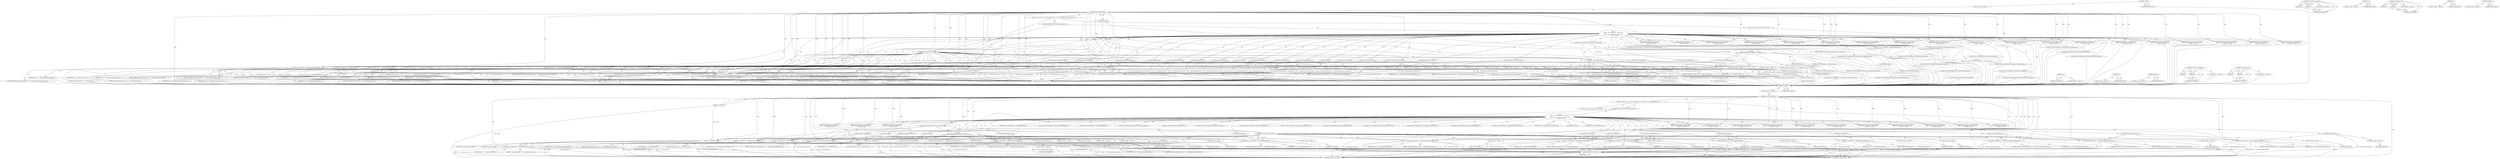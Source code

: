 digraph "&lt;global&gt;" {
vulnerable_6 [label=<(METHOD,&lt;global&gt;)<SUB>1</SUB>>];
vulnerable_7 [label=<(BLOCK,&lt;empty&gt;,&lt;empty&gt;)<SUB>1</SUB>>];
vulnerable_8 [label=<(METHOD,string_of_NPPVariable)<SUB>1</SUB>>];
vulnerable_9 [label=<(PARAM,int variable)<SUB>1</SUB>>];
vulnerable_10 [label=<(BLOCK,{
  const char *str;

  switch (variable) {
#de...,{
  const char *str;

  switch (variable) {
#de...)<SUB>2</SUB>>];
vulnerable_11 [label="<(LOCAL,const char* str: char*)<SUB>3</SUB>>"];
vulnerable_12 [label=<(CONTROL_STRUCTURE,SWITCH,switch(variable))<SUB>5</SUB>>];
vulnerable_13 [label=<(IDENTIFIER,variable,switch(variable))<SUB>5</SUB>>];
vulnerable_14 [label="<(BLOCK,{
#define _(VAL) case VAL: str = #VAL; break;
	...,{
#define _(VAL) case VAL: str = #VAL; break;
	...)<SUB>5</SUB>>"];
vulnerable_15 [label=<(_,_(NPPVpluginNameString))<SUB>7</SUB>>];
vulnerable_16 [label=<(BLOCK,&lt;empty&gt;,&lt;empty&gt;)>];
vulnerable_17 [label=<(JUMP_TARGET,default)<SUB>7</SUB>>];
vulnerable_18 [label="<(IDENTIFIER,NPPVpluginNameString,{
#define _(VAL) case VAL: str = #VAL; break;
	...)<SUB>7</SUB>>"];
vulnerable_19 [label=<(&lt;operator&gt;.assignment,str = &quot;NPPVpluginNameString&quot;)<SUB>7</SUB>>];
vulnerable_20 [label=<(IDENTIFIER,str,str = &quot;NPPVpluginNameString&quot;)<SUB>7</SUB>>];
vulnerable_21 [label=<(LITERAL,&quot;NPPVpluginNameString&quot;,str = &quot;NPPVpluginNameString&quot;)<SUB>7</SUB>>];
vulnerable_22 [label=<(CONTROL_STRUCTURE,BREAK,_(NPPVpluginNameString))<SUB>7</SUB>>];
vulnerable_23 [label=<(_,_(NPPVpluginDescriptionString))<SUB>8</SUB>>];
vulnerable_24 [label=<(BLOCK,&lt;empty&gt;,&lt;empty&gt;)>];
vulnerable_25 [label=<(JUMP_TARGET,default)<SUB>8</SUB>>];
vulnerable_26 [label="<(IDENTIFIER,NPPVpluginDescriptionString,{
#define _(VAL) case VAL: str = #VAL; break;
	...)<SUB>8</SUB>>"];
vulnerable_27 [label=<(&lt;operator&gt;.assignment,str = &quot;NPPVpluginDescriptionString&quot;)<SUB>8</SUB>>];
vulnerable_28 [label=<(IDENTIFIER,str,str = &quot;NPPVpluginDescriptionString&quot;)<SUB>8</SUB>>];
vulnerable_29 [label=<(LITERAL,&quot;NPPVpluginDescriptionString&quot;,str = &quot;NPPVpluginDescriptionString&quot;)<SUB>8</SUB>>];
vulnerable_30 [label=<(CONTROL_STRUCTURE,BREAK,_(NPPVpluginDescriptionString))<SUB>8</SUB>>];
vulnerable_31 [label=<(_,_(NPPVpluginWindowBool))<SUB>9</SUB>>];
vulnerable_32 [label=<(BLOCK,&lt;empty&gt;,&lt;empty&gt;)>];
vulnerable_33 [label=<(JUMP_TARGET,default)<SUB>9</SUB>>];
vulnerable_34 [label="<(IDENTIFIER,NPPVpluginWindowBool,{
#define _(VAL) case VAL: str = #VAL; break;
	...)<SUB>9</SUB>>"];
vulnerable_35 [label=<(&lt;operator&gt;.assignment,str = &quot;NPPVpluginWindowBool&quot;)<SUB>9</SUB>>];
vulnerable_36 [label=<(IDENTIFIER,str,str = &quot;NPPVpluginWindowBool&quot;)<SUB>9</SUB>>];
vulnerable_37 [label=<(LITERAL,&quot;NPPVpluginWindowBool&quot;,str = &quot;NPPVpluginWindowBool&quot;)<SUB>9</SUB>>];
vulnerable_38 [label=<(CONTROL_STRUCTURE,BREAK,_(NPPVpluginWindowBool))<SUB>9</SUB>>];
vulnerable_39 [label=<(_,_(NPPVpluginTransparentBool))<SUB>10</SUB>>];
vulnerable_40 [label=<(BLOCK,&lt;empty&gt;,&lt;empty&gt;)>];
vulnerable_41 [label=<(JUMP_TARGET,default)<SUB>10</SUB>>];
vulnerable_42 [label="<(IDENTIFIER,NPPVpluginTransparentBool,{
#define _(VAL) case VAL: str = #VAL; break;
	...)<SUB>10</SUB>>"];
vulnerable_43 [label=<(&lt;operator&gt;.assignment,str = &quot;NPPVpluginTransparentBool&quot;)<SUB>10</SUB>>];
vulnerable_44 [label=<(IDENTIFIER,str,str = &quot;NPPVpluginTransparentBool&quot;)<SUB>10</SUB>>];
vulnerable_45 [label=<(LITERAL,&quot;NPPVpluginTransparentBool&quot;,str = &quot;NPPVpluginTransparentBool&quot;)<SUB>10</SUB>>];
vulnerable_46 [label=<(CONTROL_STRUCTURE,BREAK,_(NPPVpluginTransparentBool))<SUB>10</SUB>>];
vulnerable_47 [label=<(_,_(NPPVjavaClass))<SUB>11</SUB>>];
vulnerable_48 [label=<(BLOCK,&lt;empty&gt;,&lt;empty&gt;)>];
vulnerable_49 [label=<(JUMP_TARGET,default)<SUB>11</SUB>>];
vulnerable_50 [label="<(IDENTIFIER,NPPVjavaClass,{
#define _(VAL) case VAL: str = #VAL; break;
	...)<SUB>11</SUB>>"];
vulnerable_51 [label=<(&lt;operator&gt;.assignment,str = &quot;NPPVjavaClass&quot;)<SUB>11</SUB>>];
vulnerable_52 [label=<(IDENTIFIER,str,str = &quot;NPPVjavaClass&quot;)<SUB>11</SUB>>];
vulnerable_53 [label=<(LITERAL,&quot;NPPVjavaClass&quot;,str = &quot;NPPVjavaClass&quot;)<SUB>11</SUB>>];
vulnerable_54 [label=<(CONTROL_STRUCTURE,BREAK,_(NPPVjavaClass))<SUB>11</SUB>>];
vulnerable_55 [label=<(_,_(NPPVpluginWindowSize))<SUB>12</SUB>>];
vulnerable_56 [label=<(BLOCK,&lt;empty&gt;,&lt;empty&gt;)>];
vulnerable_57 [label=<(JUMP_TARGET,default)<SUB>12</SUB>>];
vulnerable_58 [label="<(IDENTIFIER,NPPVpluginWindowSize,{
#define _(VAL) case VAL: str = #VAL; break;
	...)<SUB>12</SUB>>"];
vulnerable_59 [label=<(&lt;operator&gt;.assignment,str = &quot;NPPVpluginWindowSize&quot;)<SUB>12</SUB>>];
vulnerable_60 [label=<(IDENTIFIER,str,str = &quot;NPPVpluginWindowSize&quot;)<SUB>12</SUB>>];
vulnerable_61 [label=<(LITERAL,&quot;NPPVpluginWindowSize&quot;,str = &quot;NPPVpluginWindowSize&quot;)<SUB>12</SUB>>];
vulnerable_62 [label=<(CONTROL_STRUCTURE,BREAK,_(NPPVpluginWindowSize))<SUB>12</SUB>>];
vulnerable_63 [label=<(_,_(NPPVpluginTimerInterval))<SUB>13</SUB>>];
vulnerable_64 [label=<(BLOCK,&lt;empty&gt;,&lt;empty&gt;)>];
vulnerable_65 [label=<(JUMP_TARGET,default)<SUB>13</SUB>>];
vulnerable_66 [label="<(IDENTIFIER,NPPVpluginTimerInterval,{
#define _(VAL) case VAL: str = #VAL; break;
	...)<SUB>13</SUB>>"];
vulnerable_67 [label=<(&lt;operator&gt;.assignment,str = &quot;NPPVpluginTimerInterval&quot;)<SUB>13</SUB>>];
vulnerable_68 [label=<(IDENTIFIER,str,str = &quot;NPPVpluginTimerInterval&quot;)<SUB>13</SUB>>];
vulnerable_69 [label=<(LITERAL,&quot;NPPVpluginTimerInterval&quot;,str = &quot;NPPVpluginTimerInterval&quot;)<SUB>13</SUB>>];
vulnerable_70 [label=<(CONTROL_STRUCTURE,BREAK,_(NPPVpluginTimerInterval))<SUB>13</SUB>>];
vulnerable_71 [label=<(_,_(NPPVpluginScriptableInstance))<SUB>14</SUB>>];
vulnerable_72 [label=<(BLOCK,&lt;empty&gt;,&lt;empty&gt;)>];
vulnerable_73 [label=<(JUMP_TARGET,default)<SUB>14</SUB>>];
vulnerable_74 [label="<(IDENTIFIER,NPPVpluginScriptableInstance,{
#define _(VAL) case VAL: str = #VAL; break;
	...)<SUB>14</SUB>>"];
vulnerable_75 [label=<(&lt;operator&gt;.assignment,str = &quot;NPPVpluginScriptableInstance&quot;)<SUB>14</SUB>>];
vulnerable_76 [label=<(IDENTIFIER,str,str = &quot;NPPVpluginScriptableInstance&quot;)<SUB>14</SUB>>];
vulnerable_77 [label=<(LITERAL,&quot;NPPVpluginScriptableInstance&quot;,str = &quot;NPPVpluginScriptableInstance&quot;)<SUB>14</SUB>>];
vulnerable_78 [label=<(CONTROL_STRUCTURE,BREAK,_(NPPVpluginScriptableInstance))<SUB>14</SUB>>];
vulnerable_79 [label=<(_,_(NPPVpluginScriptableIID))<SUB>15</SUB>>];
vulnerable_80 [label=<(BLOCK,&lt;empty&gt;,&lt;empty&gt;)>];
vulnerable_81 [label=<(JUMP_TARGET,default)<SUB>15</SUB>>];
vulnerable_82 [label="<(IDENTIFIER,NPPVpluginScriptableIID,{
#define _(VAL) case VAL: str = #VAL; break;
	...)<SUB>15</SUB>>"];
vulnerable_83 [label=<(&lt;operator&gt;.assignment,str = &quot;NPPVpluginScriptableIID&quot;)<SUB>15</SUB>>];
vulnerable_84 [label=<(IDENTIFIER,str,str = &quot;NPPVpluginScriptableIID&quot;)<SUB>15</SUB>>];
vulnerable_85 [label=<(LITERAL,&quot;NPPVpluginScriptableIID&quot;,str = &quot;NPPVpluginScriptableIID&quot;)<SUB>15</SUB>>];
vulnerable_86 [label=<(CONTROL_STRUCTURE,BREAK,_(NPPVpluginScriptableIID))<SUB>15</SUB>>];
vulnerable_87 [label=<(_,_(NPPVjavascriptPushCallerBool))<SUB>16</SUB>>];
vulnerable_88 [label=<(BLOCK,&lt;empty&gt;,&lt;empty&gt;)>];
vulnerable_89 [label=<(JUMP_TARGET,default)<SUB>16</SUB>>];
vulnerable_90 [label="<(IDENTIFIER,NPPVjavascriptPushCallerBool,{
#define _(VAL) case VAL: str = #VAL; break;
	...)<SUB>16</SUB>>"];
vulnerable_91 [label=<(&lt;operator&gt;.assignment,str = &quot;NPPVjavascriptPushCallerBool&quot;)<SUB>16</SUB>>];
vulnerable_92 [label=<(IDENTIFIER,str,str = &quot;NPPVjavascriptPushCallerBool&quot;)<SUB>16</SUB>>];
vulnerable_93 [label=<(LITERAL,&quot;NPPVjavascriptPushCallerBool&quot;,str = &quot;NPPVjavascriptPushCallerBool&quot;)<SUB>16</SUB>>];
vulnerable_94 [label=<(CONTROL_STRUCTURE,BREAK,_(NPPVjavascriptPushCallerBool))<SUB>16</SUB>>];
vulnerable_95 [label=<(_,_(NPPVpluginKeepLibraryInMemory))<SUB>17</SUB>>];
vulnerable_96 [label=<(BLOCK,&lt;empty&gt;,&lt;empty&gt;)>];
vulnerable_97 [label=<(JUMP_TARGET,default)<SUB>17</SUB>>];
vulnerable_98 [label="<(IDENTIFIER,NPPVpluginKeepLibraryInMemory,{
#define _(VAL) case VAL: str = #VAL; break;
	...)<SUB>17</SUB>>"];
vulnerable_99 [label=<(&lt;operator&gt;.assignment,str = &quot;NPPVpluginKeepLibraryInMemory&quot;)<SUB>17</SUB>>];
vulnerable_100 [label=<(IDENTIFIER,str,str = &quot;NPPVpluginKeepLibraryInMemory&quot;)<SUB>17</SUB>>];
vulnerable_101 [label=<(LITERAL,&quot;NPPVpluginKeepLibraryInMemory&quot;,str = &quot;NPPVpluginKeepLibraryInMemory&quot;)<SUB>17</SUB>>];
vulnerable_102 [label=<(CONTROL_STRUCTURE,BREAK,_(NPPVpluginKeepLibraryInMemory))<SUB>17</SUB>>];
vulnerable_103 [label=<(_,_(NPPVpluginNeedsXEmbed))<SUB>18</SUB>>];
vulnerable_104 [label=<(BLOCK,&lt;empty&gt;,&lt;empty&gt;)>];
vulnerable_105 [label=<(JUMP_TARGET,default)<SUB>18</SUB>>];
vulnerable_106 [label="<(IDENTIFIER,NPPVpluginNeedsXEmbed,{
#define _(VAL) case VAL: str = #VAL; break;
	...)<SUB>18</SUB>>"];
vulnerable_107 [label=<(&lt;operator&gt;.assignment,str = &quot;NPPVpluginNeedsXEmbed&quot;)<SUB>18</SUB>>];
vulnerable_108 [label=<(IDENTIFIER,str,str = &quot;NPPVpluginNeedsXEmbed&quot;)<SUB>18</SUB>>];
vulnerable_109 [label=<(LITERAL,&quot;NPPVpluginNeedsXEmbed&quot;,str = &quot;NPPVpluginNeedsXEmbed&quot;)<SUB>18</SUB>>];
vulnerable_110 [label=<(CONTROL_STRUCTURE,BREAK,_(NPPVpluginNeedsXEmbed))<SUB>18</SUB>>];
vulnerable_111 [label=<(_,_(NPPVpluginScriptableNPObject))<SUB>19</SUB>>];
vulnerable_112 [label=<(BLOCK,&lt;empty&gt;,&lt;empty&gt;)>];
vulnerable_113 [label=<(JUMP_TARGET,default)<SUB>19</SUB>>];
vulnerable_114 [label="<(IDENTIFIER,NPPVpluginScriptableNPObject,{
#define _(VAL) case VAL: str = #VAL; break;
	...)<SUB>19</SUB>>"];
vulnerable_115 [label=<(&lt;operator&gt;.assignment,str = &quot;NPPVpluginScriptableNPObject&quot;)<SUB>19</SUB>>];
vulnerable_116 [label=<(IDENTIFIER,str,str = &quot;NPPVpluginScriptableNPObject&quot;)<SUB>19</SUB>>];
vulnerable_117 [label=<(LITERAL,&quot;NPPVpluginScriptableNPObject&quot;,str = &quot;NPPVpluginScriptableNPObject&quot;)<SUB>19</SUB>>];
vulnerable_118 [label=<(CONTROL_STRUCTURE,BREAK,_(NPPVpluginScriptableNPObject))<SUB>19</SUB>>];
vulnerable_119 [label=<(_,_(NPPVformValue))<SUB>20</SUB>>];
vulnerable_120 [label=<(BLOCK,&lt;empty&gt;,&lt;empty&gt;)>];
vulnerable_121 [label=<(JUMP_TARGET,default)<SUB>20</SUB>>];
vulnerable_122 [label="<(IDENTIFIER,NPPVformValue,{
#define _(VAL) case VAL: str = #VAL; break;
	...)<SUB>20</SUB>>"];
vulnerable_123 [label=<(&lt;operator&gt;.assignment,str = &quot;NPPVformValue&quot;)<SUB>20</SUB>>];
vulnerable_124 [label=<(IDENTIFIER,str,str = &quot;NPPVformValue&quot;)<SUB>20</SUB>>];
vulnerable_125 [label=<(LITERAL,&quot;NPPVformValue&quot;,str = &quot;NPPVformValue&quot;)<SUB>20</SUB>>];
vulnerable_126 [label=<(CONTROL_STRUCTURE,BREAK,_(NPPVformValue))<SUB>20</SUB>>];
vulnerable_127 [label=<(JUMP_TARGET,default)<SUB>22</SUB>>];
vulnerable_128 [label=<(CONTROL_STRUCTURE,SWITCH,switch(variable &amp; 0xff))<SUB>23</SUB>>];
vulnerable_129 [label=<(&lt;operator&gt;.and,variable &amp; 0xff)<SUB>23</SUB>>];
vulnerable_130 [label=<(IDENTIFIER,variable,variable &amp; 0xff)<SUB>23</SUB>>];
vulnerable_131 [label=<(LITERAL,0xff,variable &amp; 0xff)<SUB>23</SUB>>];
vulnerable_132 [label="<(BLOCK,{
#define _(VAL, VAR) case VAL: str = #VAR; bre...,{
#define _(VAL, VAR) case VAL: str = #VAR; bre...)<SUB>23</SUB>>"];
vulnerable_133 [label=<(_,_(10, NPPVpluginScriptableInstance))<SUB>25</SUB>>];
vulnerable_134 [label=<(BLOCK,&lt;empty&gt;,&lt;empty&gt;)>];
vulnerable_135 [label=<(JUMP_TARGET,default)<SUB>25</SUB>>];
vulnerable_136 [label="<(LITERAL,10,{
#define _(VAL, VAR) case VAL: str = #VAR; bre...)<SUB>25</SUB>>"];
vulnerable_137 [label=<(&lt;operator&gt;.assignment,str = &quot;NPPVpluginScriptableInstance&quot;)<SUB>25</SUB>>];
vulnerable_138 [label=<(IDENTIFIER,str,str = &quot;NPPVpluginScriptableInstance&quot;)<SUB>25</SUB>>];
vulnerable_139 [label=<(LITERAL,&quot;NPPVpluginScriptableInstance&quot;,str = &quot;NPPVpluginScriptableInstance&quot;)<SUB>25</SUB>>];
vulnerable_140 [label=<(CONTROL_STRUCTURE,BREAK,_(10, NPPVpluginScriptableInstance);)<SUB>25</SUB>>];
vulnerable_141 [label=<(JUMP_TARGET,default)<SUB>27</SUB>>];
vulnerable_142 [label=<(&lt;operator&gt;.assignment,str = &quot;&lt;unknown variable&gt;&quot;)<SUB>28</SUB>>];
vulnerable_143 [label=<(IDENTIFIER,str,str = &quot;&lt;unknown variable&gt;&quot;)<SUB>28</SUB>>];
vulnerable_144 [label=<(LITERAL,&quot;&lt;unknown variable&gt;&quot;,str = &quot;&lt;unknown variable&gt;&quot;)<SUB>28</SUB>>];
vulnerable_145 [label=<(CONTROL_STRUCTURE,BREAK,break;)<SUB>29</SUB>>];
vulnerable_146 [label=<(CONTROL_STRUCTURE,BREAK,break;)<SUB>31</SUB>>];
vulnerable_147 [label=<(RETURN,return str;,return str;)<SUB>34</SUB>>];
vulnerable_148 [label=<(IDENTIFIER,str,return str;)<SUB>34</SUB>>];
vulnerable_149 [label=<(METHOD_RETURN,const char*)<SUB>1</SUB>>];
vulnerable_151 [label=<(METHOD_RETURN,ANY)<SUB>1</SUB>>];
vulnerable_191 [label=<(METHOD,&lt;operator&gt;.assignment)>];
vulnerable_192 [label=<(PARAM,p1)>];
vulnerable_193 [label=<(PARAM,p2)>];
vulnerable_194 [label=<(BLOCK,&lt;empty&gt;,&lt;empty&gt;)>];
vulnerable_195 [label=<(METHOD_RETURN,ANY)>];
vulnerable_201 [label=<(METHOD,_)<SUB>24</SUB>>];
vulnerable_202 [label=<(BLOCK,&lt;empty&gt;,&lt;empty&gt;)>];
vulnerable_203 [label=<(METHOD_RETURN,ANY)>];
vulnerable_196 [label=<(METHOD,&lt;operator&gt;.and)>];
vulnerable_197 [label=<(PARAM,p1)>];
vulnerable_198 [label=<(PARAM,p2)>];
vulnerable_199 [label=<(BLOCK,&lt;empty&gt;,&lt;empty&gt;)>];
vulnerable_200 [label=<(METHOD_RETURN,ANY)>];
vulnerable_188 [label=<(METHOD,_)<SUB>6</SUB>>];
vulnerable_189 [label=<(BLOCK,&lt;empty&gt;,&lt;empty&gt;)>];
vulnerable_190 [label=<(METHOD_RETURN,ANY)>];
vulnerable_182 [label=<(METHOD,&lt;global&gt;)<SUB>1</SUB>>];
vulnerable_183 [label=<(BLOCK,&lt;empty&gt;,&lt;empty&gt;)>];
vulnerable_184 [label=<(METHOD_RETURN,ANY)>];
fixed_6 [label=<(METHOD,&lt;global&gt;)<SUB>1</SUB>>];
fixed_7 [label=<(BLOCK,&lt;empty&gt;,&lt;empty&gt;)<SUB>1</SUB>>];
fixed_8 [label=<(METHOD,string_of_NPPVariable)<SUB>1</SUB>>];
fixed_9 [label=<(PARAM,int variable)<SUB>1</SUB>>];
fixed_10 [label=<(BLOCK,{
  const char *str;

  switch (variable) {
#de...,{
  const char *str;

  switch (variable) {
#de...)<SUB>2</SUB>>];
fixed_11 [label="<(LOCAL,const char* str: char*)<SUB>3</SUB>>"];
fixed_12 [label=<(CONTROL_STRUCTURE,SWITCH,switch(variable))<SUB>5</SUB>>];
fixed_13 [label=<(IDENTIFIER,variable,switch(variable))<SUB>5</SUB>>];
fixed_14 [label="<(BLOCK,{
#define _(VAL) case VAL: str = #VAL; break;
	...,{
#define _(VAL) case VAL: str = #VAL; break;
	...)<SUB>5</SUB>>"];
fixed_15 [label=<(_,_(NPPVpluginNameString))<SUB>7</SUB>>];
fixed_16 [label=<(BLOCK,&lt;empty&gt;,&lt;empty&gt;)>];
fixed_17 [label=<(JUMP_TARGET,default)<SUB>7</SUB>>];
fixed_18 [label="<(IDENTIFIER,NPPVpluginNameString,{
#define _(VAL) case VAL: str = #VAL; break;
	...)<SUB>7</SUB>>"];
fixed_19 [label=<(&lt;operator&gt;.assignment,str = &quot;NPPVpluginNameString&quot;)<SUB>7</SUB>>];
fixed_20 [label=<(IDENTIFIER,str,str = &quot;NPPVpluginNameString&quot;)<SUB>7</SUB>>];
fixed_21 [label=<(LITERAL,&quot;NPPVpluginNameString&quot;,str = &quot;NPPVpluginNameString&quot;)<SUB>7</SUB>>];
fixed_22 [label=<(CONTROL_STRUCTURE,BREAK,_(NPPVpluginNameString))<SUB>7</SUB>>];
fixed_23 [label=<(_,_(NPPVpluginDescriptionString))<SUB>8</SUB>>];
fixed_24 [label=<(BLOCK,&lt;empty&gt;,&lt;empty&gt;)>];
fixed_25 [label=<(JUMP_TARGET,default)<SUB>8</SUB>>];
fixed_26 [label="<(IDENTIFIER,NPPVpluginDescriptionString,{
#define _(VAL) case VAL: str = #VAL; break;
	...)<SUB>8</SUB>>"];
fixed_27 [label=<(&lt;operator&gt;.assignment,str = &quot;NPPVpluginDescriptionString&quot;)<SUB>8</SUB>>];
fixed_28 [label=<(IDENTIFIER,str,str = &quot;NPPVpluginDescriptionString&quot;)<SUB>8</SUB>>];
fixed_29 [label=<(LITERAL,&quot;NPPVpluginDescriptionString&quot;,str = &quot;NPPVpluginDescriptionString&quot;)<SUB>8</SUB>>];
fixed_30 [label=<(CONTROL_STRUCTURE,BREAK,_(NPPVpluginDescriptionString))<SUB>8</SUB>>];
fixed_31 [label=<(_,_(NPPVpluginWindowBool))<SUB>9</SUB>>];
fixed_32 [label=<(BLOCK,&lt;empty&gt;,&lt;empty&gt;)>];
fixed_33 [label=<(JUMP_TARGET,default)<SUB>9</SUB>>];
fixed_34 [label="<(IDENTIFIER,NPPVpluginWindowBool,{
#define _(VAL) case VAL: str = #VAL; break;
	...)<SUB>9</SUB>>"];
fixed_35 [label=<(&lt;operator&gt;.assignment,str = &quot;NPPVpluginWindowBool&quot;)<SUB>9</SUB>>];
fixed_36 [label=<(IDENTIFIER,str,str = &quot;NPPVpluginWindowBool&quot;)<SUB>9</SUB>>];
fixed_37 [label=<(LITERAL,&quot;NPPVpluginWindowBool&quot;,str = &quot;NPPVpluginWindowBool&quot;)<SUB>9</SUB>>];
fixed_38 [label=<(CONTROL_STRUCTURE,BREAK,_(NPPVpluginWindowBool))<SUB>9</SUB>>];
fixed_39 [label=<(_,_(NPPVpluginTransparentBool))<SUB>10</SUB>>];
fixed_40 [label=<(BLOCK,&lt;empty&gt;,&lt;empty&gt;)>];
fixed_41 [label=<(JUMP_TARGET,default)<SUB>10</SUB>>];
fixed_42 [label="<(IDENTIFIER,NPPVpluginTransparentBool,{
#define _(VAL) case VAL: str = #VAL; break;
	...)<SUB>10</SUB>>"];
fixed_43 [label=<(&lt;operator&gt;.assignment,str = &quot;NPPVpluginTransparentBool&quot;)<SUB>10</SUB>>];
fixed_44 [label=<(IDENTIFIER,str,str = &quot;NPPVpluginTransparentBool&quot;)<SUB>10</SUB>>];
fixed_45 [label=<(LITERAL,&quot;NPPVpluginTransparentBool&quot;,str = &quot;NPPVpluginTransparentBool&quot;)<SUB>10</SUB>>];
fixed_46 [label=<(CONTROL_STRUCTURE,BREAK,_(NPPVpluginTransparentBool))<SUB>10</SUB>>];
fixed_47 [label=<(_,_(NPPVjavaClass))<SUB>11</SUB>>];
fixed_48 [label=<(BLOCK,&lt;empty&gt;,&lt;empty&gt;)>];
fixed_49 [label=<(JUMP_TARGET,default)<SUB>11</SUB>>];
fixed_50 [label="<(IDENTIFIER,NPPVjavaClass,{
#define _(VAL) case VAL: str = #VAL; break;
	...)<SUB>11</SUB>>"];
fixed_51 [label=<(&lt;operator&gt;.assignment,str = &quot;NPPVjavaClass&quot;)<SUB>11</SUB>>];
fixed_52 [label=<(IDENTIFIER,str,str = &quot;NPPVjavaClass&quot;)<SUB>11</SUB>>];
fixed_53 [label=<(LITERAL,&quot;NPPVjavaClass&quot;,str = &quot;NPPVjavaClass&quot;)<SUB>11</SUB>>];
fixed_54 [label=<(CONTROL_STRUCTURE,BREAK,_(NPPVjavaClass))<SUB>11</SUB>>];
fixed_55 [label=<(_,_(NPPVpluginWindowSize))<SUB>12</SUB>>];
fixed_56 [label=<(BLOCK,&lt;empty&gt;,&lt;empty&gt;)>];
fixed_57 [label=<(JUMP_TARGET,default)<SUB>12</SUB>>];
fixed_58 [label="<(IDENTIFIER,NPPVpluginWindowSize,{
#define _(VAL) case VAL: str = #VAL; break;
	...)<SUB>12</SUB>>"];
fixed_59 [label=<(&lt;operator&gt;.assignment,str = &quot;NPPVpluginWindowSize&quot;)<SUB>12</SUB>>];
fixed_60 [label=<(IDENTIFIER,str,str = &quot;NPPVpluginWindowSize&quot;)<SUB>12</SUB>>];
fixed_61 [label=<(LITERAL,&quot;NPPVpluginWindowSize&quot;,str = &quot;NPPVpluginWindowSize&quot;)<SUB>12</SUB>>];
fixed_62 [label=<(CONTROL_STRUCTURE,BREAK,_(NPPVpluginWindowSize))<SUB>12</SUB>>];
fixed_63 [label=<(_,_(NPPVpluginTimerInterval))<SUB>13</SUB>>];
fixed_64 [label=<(BLOCK,&lt;empty&gt;,&lt;empty&gt;)>];
fixed_65 [label=<(JUMP_TARGET,default)<SUB>13</SUB>>];
fixed_66 [label="<(IDENTIFIER,NPPVpluginTimerInterval,{
#define _(VAL) case VAL: str = #VAL; break;
	...)<SUB>13</SUB>>"];
fixed_67 [label=<(&lt;operator&gt;.assignment,str = &quot;NPPVpluginTimerInterval&quot;)<SUB>13</SUB>>];
fixed_68 [label=<(IDENTIFIER,str,str = &quot;NPPVpluginTimerInterval&quot;)<SUB>13</SUB>>];
fixed_69 [label=<(LITERAL,&quot;NPPVpluginTimerInterval&quot;,str = &quot;NPPVpluginTimerInterval&quot;)<SUB>13</SUB>>];
fixed_70 [label=<(CONTROL_STRUCTURE,BREAK,_(NPPVpluginTimerInterval))<SUB>13</SUB>>];
fixed_71 [label=<(_,_(NPPVpluginScriptableInstance))<SUB>14</SUB>>];
fixed_72 [label=<(BLOCK,&lt;empty&gt;,&lt;empty&gt;)>];
fixed_73 [label=<(JUMP_TARGET,default)<SUB>14</SUB>>];
fixed_74 [label="<(IDENTIFIER,NPPVpluginScriptableInstance,{
#define _(VAL) case VAL: str = #VAL; break;
	...)<SUB>14</SUB>>"];
fixed_75 [label=<(&lt;operator&gt;.assignment,str = &quot;NPPVpluginScriptableInstance&quot;)<SUB>14</SUB>>];
fixed_76 [label=<(IDENTIFIER,str,str = &quot;NPPVpluginScriptableInstance&quot;)<SUB>14</SUB>>];
fixed_77 [label=<(LITERAL,&quot;NPPVpluginScriptableInstance&quot;,str = &quot;NPPVpluginScriptableInstance&quot;)<SUB>14</SUB>>];
fixed_78 [label=<(CONTROL_STRUCTURE,BREAK,_(NPPVpluginScriptableInstance))<SUB>14</SUB>>];
fixed_79 [label=<(_,_(NPPVpluginScriptableIID))<SUB>15</SUB>>];
fixed_80 [label=<(BLOCK,&lt;empty&gt;,&lt;empty&gt;)>];
fixed_81 [label=<(JUMP_TARGET,default)<SUB>15</SUB>>];
fixed_82 [label="<(IDENTIFIER,NPPVpluginScriptableIID,{
#define _(VAL) case VAL: str = #VAL; break;
	...)<SUB>15</SUB>>"];
fixed_83 [label=<(&lt;operator&gt;.assignment,str = &quot;NPPVpluginScriptableIID&quot;)<SUB>15</SUB>>];
fixed_84 [label=<(IDENTIFIER,str,str = &quot;NPPVpluginScriptableIID&quot;)<SUB>15</SUB>>];
fixed_85 [label=<(LITERAL,&quot;NPPVpluginScriptableIID&quot;,str = &quot;NPPVpluginScriptableIID&quot;)<SUB>15</SUB>>];
fixed_86 [label=<(CONTROL_STRUCTURE,BREAK,_(NPPVpluginScriptableIID))<SUB>15</SUB>>];
fixed_87 [label=<(_,_(NPPVjavascriptPushCallerBool))<SUB>16</SUB>>];
fixed_88 [label=<(BLOCK,&lt;empty&gt;,&lt;empty&gt;)>];
fixed_89 [label=<(JUMP_TARGET,default)<SUB>16</SUB>>];
fixed_90 [label="<(IDENTIFIER,NPPVjavascriptPushCallerBool,{
#define _(VAL) case VAL: str = #VAL; break;
	...)<SUB>16</SUB>>"];
fixed_91 [label=<(&lt;operator&gt;.assignment,str = &quot;NPPVjavascriptPushCallerBool&quot;)<SUB>16</SUB>>];
fixed_92 [label=<(IDENTIFIER,str,str = &quot;NPPVjavascriptPushCallerBool&quot;)<SUB>16</SUB>>];
fixed_93 [label=<(LITERAL,&quot;NPPVjavascriptPushCallerBool&quot;,str = &quot;NPPVjavascriptPushCallerBool&quot;)<SUB>16</SUB>>];
fixed_94 [label=<(CONTROL_STRUCTURE,BREAK,_(NPPVjavascriptPushCallerBool))<SUB>16</SUB>>];
fixed_95 [label=<(_,_(NPPVpluginKeepLibraryInMemory))<SUB>17</SUB>>];
fixed_96 [label=<(BLOCK,&lt;empty&gt;,&lt;empty&gt;)>];
fixed_97 [label=<(JUMP_TARGET,default)<SUB>17</SUB>>];
fixed_98 [label="<(IDENTIFIER,NPPVpluginKeepLibraryInMemory,{
#define _(VAL) case VAL: str = #VAL; break;
	...)<SUB>17</SUB>>"];
fixed_99 [label=<(&lt;operator&gt;.assignment,str = &quot;NPPVpluginKeepLibraryInMemory&quot;)<SUB>17</SUB>>];
fixed_100 [label=<(IDENTIFIER,str,str = &quot;NPPVpluginKeepLibraryInMemory&quot;)<SUB>17</SUB>>];
fixed_101 [label=<(LITERAL,&quot;NPPVpluginKeepLibraryInMemory&quot;,str = &quot;NPPVpluginKeepLibraryInMemory&quot;)<SUB>17</SUB>>];
fixed_102 [label=<(CONTROL_STRUCTURE,BREAK,_(NPPVpluginKeepLibraryInMemory))<SUB>17</SUB>>];
fixed_103 [label=<(_,_(NPPVpluginNeedsXEmbed))<SUB>18</SUB>>];
fixed_104 [label=<(BLOCK,&lt;empty&gt;,&lt;empty&gt;)>];
fixed_105 [label=<(JUMP_TARGET,default)<SUB>18</SUB>>];
fixed_106 [label="<(IDENTIFIER,NPPVpluginNeedsXEmbed,{
#define _(VAL) case VAL: str = #VAL; break;
	...)<SUB>18</SUB>>"];
fixed_107 [label=<(&lt;operator&gt;.assignment,str = &quot;NPPVpluginNeedsXEmbed&quot;)<SUB>18</SUB>>];
fixed_108 [label=<(IDENTIFIER,str,str = &quot;NPPVpluginNeedsXEmbed&quot;)<SUB>18</SUB>>];
fixed_109 [label=<(LITERAL,&quot;NPPVpluginNeedsXEmbed&quot;,str = &quot;NPPVpluginNeedsXEmbed&quot;)<SUB>18</SUB>>];
fixed_110 [label=<(CONTROL_STRUCTURE,BREAK,_(NPPVpluginNeedsXEmbed))<SUB>18</SUB>>];
fixed_111 [label=<(_,_(NPPVpluginScriptableNPObject))<SUB>19</SUB>>];
fixed_112 [label=<(BLOCK,&lt;empty&gt;,&lt;empty&gt;)>];
fixed_113 [label=<(JUMP_TARGET,default)<SUB>19</SUB>>];
fixed_114 [label="<(IDENTIFIER,NPPVpluginScriptableNPObject,{
#define _(VAL) case VAL: str = #VAL; break;
	...)<SUB>19</SUB>>"];
fixed_115 [label=<(&lt;operator&gt;.assignment,str = &quot;NPPVpluginScriptableNPObject&quot;)<SUB>19</SUB>>];
fixed_116 [label=<(IDENTIFIER,str,str = &quot;NPPVpluginScriptableNPObject&quot;)<SUB>19</SUB>>];
fixed_117 [label=<(LITERAL,&quot;NPPVpluginScriptableNPObject&quot;,str = &quot;NPPVpluginScriptableNPObject&quot;)<SUB>19</SUB>>];
fixed_118 [label=<(CONTROL_STRUCTURE,BREAK,_(NPPVpluginScriptableNPObject))<SUB>19</SUB>>];
fixed_119 [label=<(_,_(NPPVformValue))<SUB>20</SUB>>];
fixed_120 [label=<(BLOCK,&lt;empty&gt;,&lt;empty&gt;)>];
fixed_121 [label=<(JUMP_TARGET,default)<SUB>20</SUB>>];
fixed_122 [label="<(IDENTIFIER,NPPVformValue,{
#define _(VAL) case VAL: str = #VAL; break;
	...)<SUB>20</SUB>>"];
fixed_123 [label=<(&lt;operator&gt;.assignment,str = &quot;NPPVformValue&quot;)<SUB>20</SUB>>];
fixed_124 [label=<(IDENTIFIER,str,str = &quot;NPPVformValue&quot;)<SUB>20</SUB>>];
fixed_125 [label=<(LITERAL,&quot;NPPVformValue&quot;,str = &quot;NPPVformValue&quot;)<SUB>20</SUB>>];
fixed_126 [label=<(CONTROL_STRUCTURE,BREAK,_(NPPVformValue))<SUB>20</SUB>>];
fixed_127 [label=<(_,_(NPPVpluginUrlRequestsDisplayedBool))<SUB>21</SUB>>];
fixed_128 [label=<(BLOCK,&lt;empty&gt;,&lt;empty&gt;)>];
fixed_129 [label=<(JUMP_TARGET,default)<SUB>21</SUB>>];
fixed_130 [label="<(IDENTIFIER,NPPVpluginUrlRequestsDisplayedBool,{
#define _(VAL) case VAL: str = #VAL; break;
	...)<SUB>21</SUB>>"];
fixed_131 [label=<(&lt;operator&gt;.assignment,str = &quot;NPPVpluginUrlRequestsDisplayedBool&quot;)<SUB>21</SUB>>];
fixed_132 [label=<(IDENTIFIER,str,str = &quot;NPPVpluginUrlRequestsDisplayedBool&quot;)<SUB>21</SUB>>];
fixed_133 [label=<(LITERAL,&quot;NPPVpluginUrlRequestsDisplayedBool&quot;,str = &quot;NPPVpluginUrlRequestsDisplayedBool&quot;)<SUB>21</SUB>>];
fixed_134 [label=<(CONTROL_STRUCTURE,BREAK,_(NPPVpluginUrlRequestsDisplayedBool))<SUB>21</SUB>>];
fixed_135 [label=<(_,_(NPPVpluginWantsAllNetworkStreams))<SUB>22</SUB>>];
fixed_136 [label=<(BLOCK,&lt;empty&gt;,&lt;empty&gt;)>];
fixed_137 [label=<(JUMP_TARGET,default)<SUB>22</SUB>>];
fixed_138 [label="<(IDENTIFIER,NPPVpluginWantsAllNetworkStreams,{
#define _(VAL) case VAL: str = #VAL; break;
	...)<SUB>22</SUB>>"];
fixed_139 [label=<(&lt;operator&gt;.assignment,str = &quot;NPPVpluginWantsAllNetworkStreams&quot;)<SUB>22</SUB>>];
fixed_140 [label=<(IDENTIFIER,str,str = &quot;NPPVpluginWantsAllNetworkStreams&quot;)<SUB>22</SUB>>];
fixed_141 [label=<(LITERAL,&quot;NPPVpluginWantsAllNetworkStreams&quot;,str = &quot;NPPVpluginWantsAllNetworkStreams&quot;)<SUB>22</SUB>>];
fixed_142 [label=<(CONTROL_STRUCTURE,BREAK,_(NPPVpluginWantsAllNetworkStreams))<SUB>22</SUB>>];
fixed_143 [label=<(_,_(NPPVpluginNativeAccessibleAtkPlugId))<SUB>23</SUB>>];
fixed_144 [label=<(BLOCK,&lt;empty&gt;,&lt;empty&gt;)>];
fixed_145 [label=<(JUMP_TARGET,default)<SUB>23</SUB>>];
fixed_146 [label="<(IDENTIFIER,NPPVpluginNativeAccessibleAtkPlugId,{
#define _(VAL) case VAL: str = #VAL; break;
	...)<SUB>23</SUB>>"];
fixed_147 [label=<(&lt;operator&gt;.assignment,str = &quot;NPPVpluginNativeAccessibleAtkPlugId&quot;)<SUB>23</SUB>>];
fixed_148 [label=<(IDENTIFIER,str,str = &quot;NPPVpluginNativeAccessibleAtkPlugId&quot;)<SUB>23</SUB>>];
fixed_149 [label=<(LITERAL,&quot;NPPVpluginNativeAccessibleAtkPlugId&quot;,str = &quot;NPPVpluginNativeAccessibleAtkPlugId&quot;)<SUB>23</SUB>>];
fixed_150 [label=<(CONTROL_STRUCTURE,BREAK,_(NPPVpluginNativeAccessibleAtkPlugId))<SUB>23</SUB>>];
fixed_151 [label=<(_,_(NPPVpluginCancelSrcStream))<SUB>24</SUB>>];
fixed_152 [label=<(BLOCK,&lt;empty&gt;,&lt;empty&gt;)>];
fixed_153 [label=<(JUMP_TARGET,default)<SUB>24</SUB>>];
fixed_154 [label="<(IDENTIFIER,NPPVpluginCancelSrcStream,{
#define _(VAL) case VAL: str = #VAL; break;
	...)<SUB>24</SUB>>"];
fixed_155 [label=<(&lt;operator&gt;.assignment,str = &quot;NPPVpluginCancelSrcStream&quot;)<SUB>24</SUB>>];
fixed_156 [label=<(IDENTIFIER,str,str = &quot;NPPVpluginCancelSrcStream&quot;)<SUB>24</SUB>>];
fixed_157 [label=<(LITERAL,&quot;NPPVpluginCancelSrcStream&quot;,str = &quot;NPPVpluginCancelSrcStream&quot;)<SUB>24</SUB>>];
fixed_158 [label=<(CONTROL_STRUCTURE,BREAK,_(NPPVpluginCancelSrcStream))<SUB>24</SUB>>];
fixed_159 [label=<(_,_(NPPVSupportsAdvancedKeyHandling))<SUB>25</SUB>>];
fixed_160 [label=<(BLOCK,&lt;empty&gt;,&lt;empty&gt;)>];
fixed_161 [label=<(JUMP_TARGET,default)<SUB>25</SUB>>];
fixed_162 [label="<(IDENTIFIER,NPPVSupportsAdvancedKeyHandling,{
#define _(VAL) case VAL: str = #VAL; break;
	...)<SUB>25</SUB>>"];
fixed_163 [label=<(&lt;operator&gt;.assignment,str = &quot;NPPVSupportsAdvancedKeyHandling&quot;)<SUB>25</SUB>>];
fixed_164 [label=<(IDENTIFIER,str,str = &quot;NPPVSupportsAdvancedKeyHandling&quot;)<SUB>25</SUB>>];
fixed_165 [label=<(LITERAL,&quot;NPPVSupportsAdvancedKeyHandling&quot;,str = &quot;NPPVSupportsAdvancedKeyHandling&quot;)<SUB>25</SUB>>];
fixed_166 [label=<(CONTROL_STRUCTURE,BREAK,_(NPPVSupportsAdvancedKeyHandling))<SUB>25</SUB>>];
fixed_167 [label=<(JUMP_TARGET,default)<SUB>27</SUB>>];
fixed_168 [label=<(CONTROL_STRUCTURE,SWITCH,switch(variable &amp; 0xff))<SUB>28</SUB>>];
fixed_169 [label=<(&lt;operator&gt;.and,variable &amp; 0xff)<SUB>28</SUB>>];
fixed_170 [label=<(IDENTIFIER,variable,variable &amp; 0xff)<SUB>28</SUB>>];
fixed_171 [label=<(LITERAL,0xff,variable &amp; 0xff)<SUB>28</SUB>>];
fixed_172 [label="<(BLOCK,{
#define _(VAL, VAR) case VAL: str = #VAR; bre...,{
#define _(VAL, VAR) case VAL: str = #VAR; bre...)<SUB>28</SUB>>"];
fixed_173 [label=<(_,_(10, NPPVpluginScriptableInstance))<SUB>30</SUB>>];
fixed_174 [label=<(BLOCK,&lt;empty&gt;,&lt;empty&gt;)>];
fixed_175 [label=<(JUMP_TARGET,default)<SUB>30</SUB>>];
fixed_176 [label="<(LITERAL,10,{
#define _(VAL, VAR) case VAL: str = #VAR; bre...)<SUB>30</SUB>>"];
fixed_177 [label=<(&lt;operator&gt;.assignment,str = &quot;NPPVpluginScriptableInstance&quot;)<SUB>30</SUB>>];
fixed_178 [label=<(IDENTIFIER,str,str = &quot;NPPVpluginScriptableInstance&quot;)<SUB>30</SUB>>];
fixed_179 [label=<(LITERAL,&quot;NPPVpluginScriptableInstance&quot;,str = &quot;NPPVpluginScriptableInstance&quot;)<SUB>30</SUB>>];
fixed_180 [label=<(CONTROL_STRUCTURE,BREAK,_(10, NPPVpluginScriptableInstance);)<SUB>30</SUB>>];
fixed_181 [label=<(JUMP_TARGET,default)<SUB>32</SUB>>];
fixed_182 [label=<(&lt;operator&gt;.assignment,str = &quot;&lt;unknown variable&gt;&quot;)<SUB>33</SUB>>];
fixed_183 [label=<(IDENTIFIER,str,str = &quot;&lt;unknown variable&gt;&quot;)<SUB>33</SUB>>];
fixed_184 [label=<(LITERAL,&quot;&lt;unknown variable&gt;&quot;,str = &quot;&lt;unknown variable&gt;&quot;)<SUB>33</SUB>>];
fixed_185 [label=<(CONTROL_STRUCTURE,BREAK,break;)<SUB>34</SUB>>];
fixed_186 [label=<(CONTROL_STRUCTURE,BREAK,break;)<SUB>36</SUB>>];
fixed_187 [label=<(RETURN,return str;,return str;)<SUB>39</SUB>>];
fixed_188 [label=<(IDENTIFIER,str,return str;)<SUB>39</SUB>>];
fixed_189 [label=<(METHOD_RETURN,const char*)<SUB>1</SUB>>];
fixed_191 [label=<(METHOD_RETURN,ANY)<SUB>1</SUB>>];
fixed_239 [label=<(METHOD,&lt;operator&gt;.assignment)>];
fixed_240 [label=<(PARAM,p1)>];
fixed_241 [label=<(PARAM,p2)>];
fixed_242 [label=<(BLOCK,&lt;empty&gt;,&lt;empty&gt;)>];
fixed_243 [label=<(METHOD_RETURN,ANY)>];
fixed_249 [label=<(METHOD,_)<SUB>29</SUB>>];
fixed_250 [label=<(BLOCK,&lt;empty&gt;,&lt;empty&gt;)>];
fixed_251 [label=<(METHOD_RETURN,ANY)>];
fixed_244 [label=<(METHOD,&lt;operator&gt;.and)>];
fixed_245 [label=<(PARAM,p1)>];
fixed_246 [label=<(PARAM,p2)>];
fixed_247 [label=<(BLOCK,&lt;empty&gt;,&lt;empty&gt;)>];
fixed_248 [label=<(METHOD_RETURN,ANY)>];
fixed_236 [label=<(METHOD,_)<SUB>6</SUB>>];
fixed_237 [label=<(BLOCK,&lt;empty&gt;,&lt;empty&gt;)>];
fixed_238 [label=<(METHOD_RETURN,ANY)>];
fixed_230 [label=<(METHOD,&lt;global&gt;)<SUB>1</SUB>>];
fixed_231 [label=<(BLOCK,&lt;empty&gt;,&lt;empty&gt;)>];
fixed_232 [label=<(METHOD_RETURN,ANY)>];
vulnerable_6 -> vulnerable_7  [key=0, label="AST: "];
vulnerable_6 -> vulnerable_151  [key=0, label="AST: "];
vulnerable_6 -> vulnerable_151  [key=1, label="CFG: "];
vulnerable_7 -> vulnerable_8  [key=0, label="AST: "];
vulnerable_8 -> vulnerable_9  [key=0, label="AST: "];
vulnerable_8 -> vulnerable_9  [key=1, label="DDG: "];
vulnerable_8 -> vulnerable_10  [key=0, label="AST: "];
vulnerable_8 -> vulnerable_149  [key=0, label="AST: "];
vulnerable_8 -> vulnerable_13  [key=0, label="CFG: "];
vulnerable_8 -> vulnerable_13  [key=1, label="DDG: "];
vulnerable_8 -> vulnerable_148  [key=0, label="DDG: "];
vulnerable_8 -> vulnerable_18  [key=0, label="DDG: "];
vulnerable_8 -> vulnerable_19  [key=0, label="DDG: "];
vulnerable_8 -> vulnerable_26  [key=0, label="DDG: "];
vulnerable_8 -> vulnerable_27  [key=0, label="DDG: "];
vulnerable_8 -> vulnerable_34  [key=0, label="DDG: "];
vulnerable_8 -> vulnerable_35  [key=0, label="DDG: "];
vulnerable_8 -> vulnerable_42  [key=0, label="DDG: "];
vulnerable_8 -> vulnerable_43  [key=0, label="DDG: "];
vulnerable_8 -> vulnerable_50  [key=0, label="DDG: "];
vulnerable_8 -> vulnerable_51  [key=0, label="DDG: "];
vulnerable_8 -> vulnerable_58  [key=0, label="DDG: "];
vulnerable_8 -> vulnerable_59  [key=0, label="DDG: "];
vulnerable_8 -> vulnerable_66  [key=0, label="DDG: "];
vulnerable_8 -> vulnerable_67  [key=0, label="DDG: "];
vulnerable_8 -> vulnerable_74  [key=0, label="DDG: "];
vulnerable_8 -> vulnerable_75  [key=0, label="DDG: "];
vulnerable_8 -> vulnerable_82  [key=0, label="DDG: "];
vulnerable_8 -> vulnerable_83  [key=0, label="DDG: "];
vulnerable_8 -> vulnerable_90  [key=0, label="DDG: "];
vulnerable_8 -> vulnerable_91  [key=0, label="DDG: "];
vulnerable_8 -> vulnerable_98  [key=0, label="DDG: "];
vulnerable_8 -> vulnerable_99  [key=0, label="DDG: "];
vulnerable_8 -> vulnerable_106  [key=0, label="DDG: "];
vulnerable_8 -> vulnerable_107  [key=0, label="DDG: "];
vulnerable_8 -> vulnerable_114  [key=0, label="DDG: "];
vulnerable_8 -> vulnerable_115  [key=0, label="DDG: "];
vulnerable_8 -> vulnerable_122  [key=0, label="DDG: "];
vulnerable_8 -> vulnerable_123  [key=0, label="DDG: "];
vulnerable_8 -> vulnerable_129  [key=0, label="DDG: "];
vulnerable_8 -> vulnerable_136  [key=0, label="DDG: "];
vulnerable_8 -> vulnerable_137  [key=0, label="DDG: "];
vulnerable_8 -> vulnerable_142  [key=0, label="DDG: "];
vulnerable_9 -> vulnerable_149  [key=0, label="DDG: variable"];
vulnerable_9 -> vulnerable_129  [key=0, label="DDG: variable"];
vulnerable_10 -> vulnerable_11  [key=0, label="AST: "];
vulnerable_10 -> vulnerable_12  [key=0, label="AST: "];
vulnerable_10 -> vulnerable_147  [key=0, label="AST: "];
vulnerable_12 -> vulnerable_13  [key=0, label="AST: "];
vulnerable_12 -> vulnerable_14  [key=0, label="AST: "];
vulnerable_13 -> vulnerable_19  [key=0, label="CFG: "];
vulnerable_13 -> vulnerable_19  [key=1, label="CDG: "];
vulnerable_13 -> vulnerable_27  [key=0, label="CFG: "];
vulnerable_13 -> vulnerable_27  [key=1, label="CDG: "];
vulnerable_13 -> vulnerable_35  [key=0, label="CFG: "];
vulnerable_13 -> vulnerable_35  [key=1, label="CDG: "];
vulnerable_13 -> vulnerable_43  [key=0, label="CFG: "];
vulnerable_13 -> vulnerable_43  [key=1, label="CDG: "];
vulnerable_13 -> vulnerable_51  [key=0, label="CFG: "];
vulnerable_13 -> vulnerable_51  [key=1, label="CDG: "];
vulnerable_13 -> vulnerable_59  [key=0, label="CFG: "];
vulnerable_13 -> vulnerable_59  [key=1, label="CDG: "];
vulnerable_13 -> vulnerable_67  [key=0, label="CFG: "];
vulnerable_13 -> vulnerable_67  [key=1, label="CDG: "];
vulnerable_13 -> vulnerable_75  [key=0, label="CFG: "];
vulnerable_13 -> vulnerable_75  [key=1, label="CDG: "];
vulnerable_13 -> vulnerable_83  [key=0, label="CFG: "];
vulnerable_13 -> vulnerable_83  [key=1, label="CDG: "];
vulnerable_13 -> vulnerable_91  [key=0, label="CFG: "];
vulnerable_13 -> vulnerable_91  [key=1, label="CDG: "];
vulnerable_13 -> vulnerable_99  [key=0, label="CFG: "];
vulnerable_13 -> vulnerable_99  [key=1, label="CDG: "];
vulnerable_13 -> vulnerable_107  [key=0, label="CFG: "];
vulnerable_13 -> vulnerable_107  [key=1, label="CDG: "];
vulnerable_13 -> vulnerable_115  [key=0, label="CFG: "];
vulnerable_13 -> vulnerable_115  [key=1, label="CDG: "];
vulnerable_13 -> vulnerable_123  [key=0, label="CFG: "];
vulnerable_13 -> vulnerable_123  [key=1, label="CDG: "];
vulnerable_13 -> vulnerable_129  [key=0, label="CFG: "];
vulnerable_13 -> vulnerable_129  [key=1, label="CDG: "];
vulnerable_14 -> vulnerable_15  [key=0, label="AST: "];
vulnerable_14 -> vulnerable_18  [key=0, label="AST: "];
vulnerable_14 -> vulnerable_19  [key=0, label="AST: "];
vulnerable_14 -> vulnerable_22  [key=0, label="AST: "];
vulnerable_14 -> vulnerable_23  [key=0, label="AST: "];
vulnerable_14 -> vulnerable_26  [key=0, label="AST: "];
vulnerable_14 -> vulnerable_27  [key=0, label="AST: "];
vulnerable_14 -> vulnerable_30  [key=0, label="AST: "];
vulnerable_14 -> vulnerable_31  [key=0, label="AST: "];
vulnerable_14 -> vulnerable_34  [key=0, label="AST: "];
vulnerable_14 -> vulnerable_35  [key=0, label="AST: "];
vulnerable_14 -> vulnerable_38  [key=0, label="AST: "];
vulnerable_14 -> vulnerable_39  [key=0, label="AST: "];
vulnerable_14 -> vulnerable_42  [key=0, label="AST: "];
vulnerable_14 -> vulnerable_43  [key=0, label="AST: "];
vulnerable_14 -> vulnerable_46  [key=0, label="AST: "];
vulnerable_14 -> vulnerable_47  [key=0, label="AST: "];
vulnerable_14 -> vulnerable_50  [key=0, label="AST: "];
vulnerable_14 -> vulnerable_51  [key=0, label="AST: "];
vulnerable_14 -> vulnerable_54  [key=0, label="AST: "];
vulnerable_14 -> vulnerable_55  [key=0, label="AST: "];
vulnerable_14 -> vulnerable_58  [key=0, label="AST: "];
vulnerable_14 -> vulnerable_59  [key=0, label="AST: "];
vulnerable_14 -> vulnerable_62  [key=0, label="AST: "];
vulnerable_14 -> vulnerable_63  [key=0, label="AST: "];
vulnerable_14 -> vulnerable_66  [key=0, label="AST: "];
vulnerable_14 -> vulnerable_67  [key=0, label="AST: "];
vulnerable_14 -> vulnerable_70  [key=0, label="AST: "];
vulnerable_14 -> vulnerable_71  [key=0, label="AST: "];
vulnerable_14 -> vulnerable_74  [key=0, label="AST: "];
vulnerable_14 -> vulnerable_75  [key=0, label="AST: "];
vulnerable_14 -> vulnerable_78  [key=0, label="AST: "];
vulnerable_14 -> vulnerable_79  [key=0, label="AST: "];
vulnerable_14 -> vulnerable_82  [key=0, label="AST: "];
vulnerable_14 -> vulnerable_83  [key=0, label="AST: "];
vulnerable_14 -> vulnerable_86  [key=0, label="AST: "];
vulnerable_14 -> vulnerable_87  [key=0, label="AST: "];
vulnerable_14 -> vulnerable_90  [key=0, label="AST: "];
vulnerable_14 -> vulnerable_91  [key=0, label="AST: "];
vulnerable_14 -> vulnerable_94  [key=0, label="AST: "];
vulnerable_14 -> vulnerable_95  [key=0, label="AST: "];
vulnerable_14 -> vulnerable_98  [key=0, label="AST: "];
vulnerable_14 -> vulnerable_99  [key=0, label="AST: "];
vulnerable_14 -> vulnerable_102  [key=0, label="AST: "];
vulnerable_14 -> vulnerable_103  [key=0, label="AST: "];
vulnerable_14 -> vulnerable_106  [key=0, label="AST: "];
vulnerable_14 -> vulnerable_107  [key=0, label="AST: "];
vulnerable_14 -> vulnerable_110  [key=0, label="AST: "];
vulnerable_14 -> vulnerable_111  [key=0, label="AST: "];
vulnerable_14 -> vulnerable_114  [key=0, label="AST: "];
vulnerable_14 -> vulnerable_115  [key=0, label="AST: "];
vulnerable_14 -> vulnerable_118  [key=0, label="AST: "];
vulnerable_14 -> vulnerable_119  [key=0, label="AST: "];
vulnerable_14 -> vulnerable_122  [key=0, label="AST: "];
vulnerable_14 -> vulnerable_123  [key=0, label="AST: "];
vulnerable_14 -> vulnerable_126  [key=0, label="AST: "];
vulnerable_14 -> vulnerable_127  [key=0, label="AST: "];
vulnerable_14 -> vulnerable_128  [key=0, label="AST: "];
vulnerable_14 -> vulnerable_146  [key=0, label="AST: "];
vulnerable_15 -> vulnerable_16  [key=0, label="AST: "];
vulnerable_15 -> vulnerable_19  [key=0, label="CFG: "];
vulnerable_15 -> vulnerable_149  [key=0, label="DDG: _(NPPVpluginNameString)"];
vulnerable_16 -> vulnerable_17  [key=0, label="AST: "];
vulnerable_19 -> vulnerable_20  [key=0, label="AST: "];
vulnerable_19 -> vulnerable_21  [key=0, label="AST: "];
vulnerable_19 -> vulnerable_147  [key=0, label="CFG: "];
vulnerable_19 -> vulnerable_149  [key=0, label="DDG: str"];
vulnerable_19 -> vulnerable_149  [key=1, label="DDG: str = &quot;NPPVpluginNameString&quot;"];
vulnerable_19 -> vulnerable_148  [key=0, label="DDG: str"];
vulnerable_23 -> vulnerable_24  [key=0, label="AST: "];
vulnerable_23 -> vulnerable_27  [key=0, label="CFG: "];
vulnerable_23 -> vulnerable_149  [key=0, label="DDG: _(NPPVpluginDescriptionString)"];
vulnerable_24 -> vulnerable_25  [key=0, label="AST: "];
vulnerable_27 -> vulnerable_28  [key=0, label="AST: "];
vulnerable_27 -> vulnerable_29  [key=0, label="AST: "];
vulnerable_27 -> vulnerable_147  [key=0, label="CFG: "];
vulnerable_27 -> vulnerable_149  [key=0, label="DDG: str"];
vulnerable_27 -> vulnerable_149  [key=1, label="DDG: str = &quot;NPPVpluginDescriptionString&quot;"];
vulnerable_27 -> vulnerable_148  [key=0, label="DDG: str"];
vulnerable_31 -> vulnerable_32  [key=0, label="AST: "];
vulnerable_31 -> vulnerable_35  [key=0, label="CFG: "];
vulnerable_31 -> vulnerable_149  [key=0, label="DDG: _(NPPVpluginWindowBool)"];
vulnerable_32 -> vulnerable_33  [key=0, label="AST: "];
vulnerable_35 -> vulnerable_36  [key=0, label="AST: "];
vulnerable_35 -> vulnerable_37  [key=0, label="AST: "];
vulnerable_35 -> vulnerable_147  [key=0, label="CFG: "];
vulnerable_35 -> vulnerable_149  [key=0, label="DDG: str"];
vulnerable_35 -> vulnerable_149  [key=1, label="DDG: str = &quot;NPPVpluginWindowBool&quot;"];
vulnerable_35 -> vulnerable_148  [key=0, label="DDG: str"];
vulnerable_39 -> vulnerable_40  [key=0, label="AST: "];
vulnerable_39 -> vulnerable_43  [key=0, label="CFG: "];
vulnerable_39 -> vulnerable_149  [key=0, label="DDG: _(NPPVpluginTransparentBool)"];
vulnerable_40 -> vulnerable_41  [key=0, label="AST: "];
vulnerable_43 -> vulnerable_44  [key=0, label="AST: "];
vulnerable_43 -> vulnerable_45  [key=0, label="AST: "];
vulnerable_43 -> vulnerable_147  [key=0, label="CFG: "];
vulnerable_43 -> vulnerable_149  [key=0, label="DDG: str"];
vulnerable_43 -> vulnerable_149  [key=1, label="DDG: str = &quot;NPPVpluginTransparentBool&quot;"];
vulnerable_43 -> vulnerable_148  [key=0, label="DDG: str"];
vulnerable_47 -> vulnerable_48  [key=0, label="AST: "];
vulnerable_47 -> vulnerable_51  [key=0, label="CFG: "];
vulnerable_47 -> vulnerable_149  [key=0, label="DDG: _(NPPVjavaClass)"];
vulnerable_48 -> vulnerable_49  [key=0, label="AST: "];
vulnerable_51 -> vulnerable_52  [key=0, label="AST: "];
vulnerable_51 -> vulnerable_53  [key=0, label="AST: "];
vulnerable_51 -> vulnerable_147  [key=0, label="CFG: "];
vulnerable_51 -> vulnerable_149  [key=0, label="DDG: str"];
vulnerable_51 -> vulnerable_149  [key=1, label="DDG: str = &quot;NPPVjavaClass&quot;"];
vulnerable_51 -> vulnerable_148  [key=0, label="DDG: str"];
vulnerable_55 -> vulnerable_56  [key=0, label="AST: "];
vulnerable_55 -> vulnerable_59  [key=0, label="CFG: "];
vulnerable_55 -> vulnerable_149  [key=0, label="DDG: _(NPPVpluginWindowSize)"];
vulnerable_56 -> vulnerable_57  [key=0, label="AST: "];
vulnerable_59 -> vulnerable_60  [key=0, label="AST: "];
vulnerable_59 -> vulnerable_61  [key=0, label="AST: "];
vulnerable_59 -> vulnerable_147  [key=0, label="CFG: "];
vulnerable_59 -> vulnerable_149  [key=0, label="DDG: str"];
vulnerable_59 -> vulnerable_149  [key=1, label="DDG: str = &quot;NPPVpluginWindowSize&quot;"];
vulnerable_59 -> vulnerable_148  [key=0, label="DDG: str"];
vulnerable_63 -> vulnerable_64  [key=0, label="AST: "];
vulnerable_63 -> vulnerable_67  [key=0, label="CFG: "];
vulnerable_63 -> vulnerable_149  [key=0, label="DDG: _(NPPVpluginTimerInterval)"];
vulnerable_64 -> vulnerable_65  [key=0, label="AST: "];
vulnerable_67 -> vulnerable_68  [key=0, label="AST: "];
vulnerable_67 -> vulnerable_69  [key=0, label="AST: "];
vulnerable_67 -> vulnerable_147  [key=0, label="CFG: "];
vulnerable_67 -> vulnerable_149  [key=0, label="DDG: str"];
vulnerable_67 -> vulnerable_149  [key=1, label="DDG: str = &quot;NPPVpluginTimerInterval&quot;"];
vulnerable_67 -> vulnerable_148  [key=0, label="DDG: str"];
vulnerable_71 -> vulnerable_72  [key=0, label="AST: "];
vulnerable_71 -> vulnerable_75  [key=0, label="CFG: "];
vulnerable_71 -> vulnerable_149  [key=0, label="DDG: _(NPPVpluginScriptableInstance)"];
vulnerable_72 -> vulnerable_73  [key=0, label="AST: "];
vulnerable_75 -> vulnerable_76  [key=0, label="AST: "];
vulnerable_75 -> vulnerable_77  [key=0, label="AST: "];
vulnerable_75 -> vulnerable_147  [key=0, label="CFG: "];
vulnerable_75 -> vulnerable_149  [key=0, label="DDG: str"];
vulnerable_75 -> vulnerable_149  [key=1, label="DDG: str = &quot;NPPVpluginScriptableInstance&quot;"];
vulnerable_75 -> vulnerable_148  [key=0, label="DDG: str"];
vulnerable_79 -> vulnerable_80  [key=0, label="AST: "];
vulnerable_79 -> vulnerable_83  [key=0, label="CFG: "];
vulnerable_79 -> vulnerable_149  [key=0, label="DDG: _(NPPVpluginScriptableIID)"];
vulnerable_80 -> vulnerable_81  [key=0, label="AST: "];
vulnerable_83 -> vulnerable_84  [key=0, label="AST: "];
vulnerable_83 -> vulnerable_85  [key=0, label="AST: "];
vulnerable_83 -> vulnerable_147  [key=0, label="CFG: "];
vulnerable_83 -> vulnerable_149  [key=0, label="DDG: str"];
vulnerable_83 -> vulnerable_149  [key=1, label="DDG: str = &quot;NPPVpluginScriptableIID&quot;"];
vulnerable_83 -> vulnerable_148  [key=0, label="DDG: str"];
vulnerable_87 -> vulnerable_88  [key=0, label="AST: "];
vulnerable_87 -> vulnerable_91  [key=0, label="CFG: "];
vulnerable_87 -> vulnerable_149  [key=0, label="DDG: _(NPPVjavascriptPushCallerBool)"];
vulnerable_88 -> vulnerable_89  [key=0, label="AST: "];
vulnerable_91 -> vulnerable_92  [key=0, label="AST: "];
vulnerable_91 -> vulnerable_93  [key=0, label="AST: "];
vulnerable_91 -> vulnerable_147  [key=0, label="CFG: "];
vulnerable_91 -> vulnerable_149  [key=0, label="DDG: str"];
vulnerable_91 -> vulnerable_149  [key=1, label="DDG: str = &quot;NPPVjavascriptPushCallerBool&quot;"];
vulnerable_91 -> vulnerable_148  [key=0, label="DDG: str"];
vulnerable_95 -> vulnerable_96  [key=0, label="AST: "];
vulnerable_95 -> vulnerable_99  [key=0, label="CFG: "];
vulnerable_95 -> vulnerable_149  [key=0, label="DDG: _(NPPVpluginKeepLibraryInMemory)"];
vulnerable_96 -> vulnerable_97  [key=0, label="AST: "];
vulnerable_99 -> vulnerable_100  [key=0, label="AST: "];
vulnerable_99 -> vulnerable_101  [key=0, label="AST: "];
vulnerable_99 -> vulnerable_147  [key=0, label="CFG: "];
vulnerable_99 -> vulnerable_149  [key=0, label="DDG: str"];
vulnerable_99 -> vulnerable_149  [key=1, label="DDG: str = &quot;NPPVpluginKeepLibraryInMemory&quot;"];
vulnerable_99 -> vulnerable_148  [key=0, label="DDG: str"];
vulnerable_103 -> vulnerable_104  [key=0, label="AST: "];
vulnerable_103 -> vulnerable_107  [key=0, label="CFG: "];
vulnerable_103 -> vulnerable_149  [key=0, label="DDG: _(NPPVpluginNeedsXEmbed)"];
vulnerable_104 -> vulnerable_105  [key=0, label="AST: "];
vulnerable_107 -> vulnerable_108  [key=0, label="AST: "];
vulnerable_107 -> vulnerable_109  [key=0, label="AST: "];
vulnerable_107 -> vulnerable_147  [key=0, label="CFG: "];
vulnerable_107 -> vulnerable_149  [key=0, label="DDG: str"];
vulnerable_107 -> vulnerable_149  [key=1, label="DDG: str = &quot;NPPVpluginNeedsXEmbed&quot;"];
vulnerable_107 -> vulnerable_148  [key=0, label="DDG: str"];
vulnerable_111 -> vulnerable_112  [key=0, label="AST: "];
vulnerable_111 -> vulnerable_115  [key=0, label="CFG: "];
vulnerable_111 -> vulnerable_149  [key=0, label="DDG: _(NPPVpluginScriptableNPObject)"];
vulnerable_112 -> vulnerable_113  [key=0, label="AST: "];
vulnerable_115 -> vulnerable_116  [key=0, label="AST: "];
vulnerable_115 -> vulnerable_117  [key=0, label="AST: "];
vulnerable_115 -> vulnerable_147  [key=0, label="CFG: "];
vulnerable_115 -> vulnerable_149  [key=0, label="DDG: str"];
vulnerable_115 -> vulnerable_149  [key=1, label="DDG: str = &quot;NPPVpluginScriptableNPObject&quot;"];
vulnerable_115 -> vulnerable_148  [key=0, label="DDG: str"];
vulnerable_119 -> vulnerable_120  [key=0, label="AST: "];
vulnerable_119 -> vulnerable_123  [key=0, label="CFG: "];
vulnerable_119 -> vulnerable_149  [key=0, label="DDG: _(NPPVformValue)"];
vulnerable_120 -> vulnerable_121  [key=0, label="AST: "];
vulnerable_123 -> vulnerable_124  [key=0, label="AST: "];
vulnerable_123 -> vulnerable_125  [key=0, label="AST: "];
vulnerable_123 -> vulnerable_147  [key=0, label="CFG: "];
vulnerable_123 -> vulnerable_149  [key=0, label="DDG: str"];
vulnerable_123 -> vulnerable_149  [key=1, label="DDG: str = &quot;NPPVformValue&quot;"];
vulnerable_123 -> vulnerable_148  [key=0, label="DDG: str"];
vulnerable_128 -> vulnerable_129  [key=0, label="AST: "];
vulnerable_128 -> vulnerable_132  [key=0, label="AST: "];
vulnerable_129 -> vulnerable_130  [key=0, label="AST: "];
vulnerable_129 -> vulnerable_131  [key=0, label="AST: "];
vulnerable_129 -> vulnerable_137  [key=0, label="CFG: "];
vulnerable_129 -> vulnerable_137  [key=1, label="CDG: "];
vulnerable_129 -> vulnerable_142  [key=0, label="CFG: "];
vulnerable_129 -> vulnerable_142  [key=1, label="CDG: "];
vulnerable_129 -> vulnerable_149  [key=0, label="DDG: variable"];
vulnerable_129 -> vulnerable_149  [key=1, label="DDG: variable &amp; 0xff"];
vulnerable_132 -> vulnerable_133  [key=0, label="AST: "];
vulnerable_132 -> vulnerable_136  [key=0, label="AST: "];
vulnerable_132 -> vulnerable_137  [key=0, label="AST: "];
vulnerable_132 -> vulnerable_140  [key=0, label="AST: "];
vulnerable_132 -> vulnerable_141  [key=0, label="AST: "];
vulnerable_132 -> vulnerable_142  [key=0, label="AST: "];
vulnerable_132 -> vulnerable_145  [key=0, label="AST: "];
vulnerable_133 -> vulnerable_134  [key=0, label="AST: "];
vulnerable_133 -> vulnerable_137  [key=0, label="CFG: "];
vulnerable_133 -> vulnerable_149  [key=0, label="DDG: _(10, NPPVpluginScriptableInstance)"];
vulnerable_134 -> vulnerable_135  [key=0, label="AST: "];
vulnerable_137 -> vulnerable_138  [key=0, label="AST: "];
vulnerable_137 -> vulnerable_139  [key=0, label="AST: "];
vulnerable_137 -> vulnerable_147  [key=0, label="CFG: "];
vulnerable_137 -> vulnerable_149  [key=0, label="DDG: str"];
vulnerable_137 -> vulnerable_149  [key=1, label="DDG: str = &quot;NPPVpluginScriptableInstance&quot;"];
vulnerable_137 -> vulnerable_148  [key=0, label="DDG: str"];
vulnerable_142 -> vulnerable_143  [key=0, label="AST: "];
vulnerable_142 -> vulnerable_144  [key=0, label="AST: "];
vulnerable_142 -> vulnerable_147  [key=0, label="CFG: "];
vulnerable_142 -> vulnerable_149  [key=0, label="DDG: str"];
vulnerable_142 -> vulnerable_149  [key=1, label="DDG: str = &quot;&lt;unknown variable&gt;&quot;"];
vulnerable_142 -> vulnerable_148  [key=0, label="DDG: str"];
vulnerable_147 -> vulnerable_148  [key=0, label="AST: "];
vulnerable_147 -> vulnerable_149  [key=0, label="CFG: "];
vulnerable_147 -> vulnerable_149  [key=1, label="DDG: &lt;RET&gt;"];
vulnerable_148 -> vulnerable_147  [key=0, label="DDG: str"];
vulnerable_191 -> vulnerable_192  [key=0, label="AST: "];
vulnerable_191 -> vulnerable_192  [key=1, label="DDG: "];
vulnerable_191 -> vulnerable_194  [key=0, label="AST: "];
vulnerable_191 -> vulnerable_193  [key=0, label="AST: "];
vulnerable_191 -> vulnerable_193  [key=1, label="DDG: "];
vulnerable_191 -> vulnerable_195  [key=0, label="AST: "];
vulnerable_191 -> vulnerable_195  [key=1, label="CFG: "];
vulnerable_192 -> vulnerable_195  [key=0, label="DDG: p1"];
vulnerable_193 -> vulnerable_195  [key=0, label="DDG: p2"];
vulnerable_201 -> vulnerable_202  [key=0, label="AST: "];
vulnerable_201 -> vulnerable_203  [key=0, label="AST: "];
vulnerable_201 -> vulnerable_203  [key=1, label="CFG: "];
vulnerable_196 -> vulnerable_197  [key=0, label="AST: "];
vulnerable_196 -> vulnerable_197  [key=1, label="DDG: "];
vulnerable_196 -> vulnerable_199  [key=0, label="AST: "];
vulnerable_196 -> vulnerable_198  [key=0, label="AST: "];
vulnerable_196 -> vulnerable_198  [key=1, label="DDG: "];
vulnerable_196 -> vulnerable_200  [key=0, label="AST: "];
vulnerable_196 -> vulnerable_200  [key=1, label="CFG: "];
vulnerable_197 -> vulnerable_200  [key=0, label="DDG: p1"];
vulnerable_198 -> vulnerable_200  [key=0, label="DDG: p2"];
vulnerable_188 -> vulnerable_189  [key=0, label="AST: "];
vulnerable_188 -> vulnerable_190  [key=0, label="AST: "];
vulnerable_188 -> vulnerable_190  [key=1, label="CFG: "];
vulnerable_182 -> vulnerable_183  [key=0, label="AST: "];
vulnerable_182 -> vulnerable_184  [key=0, label="AST: "];
vulnerable_182 -> vulnerable_184  [key=1, label="CFG: "];
fixed_6 -> fixed_7  [key=0, label="AST: "];
fixed_6 -> fixed_191  [key=0, label="AST: "];
fixed_6 -> fixed_191  [key=1, label="CFG: "];
fixed_7 -> fixed_8  [key=0, label="AST: "];
fixed_8 -> fixed_9  [key=0, label="AST: "];
fixed_8 -> fixed_9  [key=1, label="DDG: "];
fixed_8 -> fixed_10  [key=0, label="AST: "];
fixed_8 -> fixed_189  [key=0, label="AST: "];
fixed_8 -> fixed_13  [key=0, label="CFG: "];
fixed_8 -> fixed_13  [key=1, label="DDG: "];
fixed_8 -> fixed_188  [key=0, label="DDG: "];
fixed_8 -> fixed_18  [key=0, label="DDG: "];
fixed_8 -> fixed_19  [key=0, label="DDG: "];
fixed_8 -> fixed_26  [key=0, label="DDG: "];
fixed_8 -> fixed_27  [key=0, label="DDG: "];
fixed_8 -> fixed_34  [key=0, label="DDG: "];
fixed_8 -> fixed_35  [key=0, label="DDG: "];
fixed_8 -> fixed_42  [key=0, label="DDG: "];
fixed_8 -> fixed_43  [key=0, label="DDG: "];
fixed_8 -> fixed_50  [key=0, label="DDG: "];
fixed_8 -> fixed_51  [key=0, label="DDG: "];
fixed_8 -> fixed_58  [key=0, label="DDG: "];
fixed_8 -> fixed_59  [key=0, label="DDG: "];
fixed_8 -> fixed_66  [key=0, label="DDG: "];
fixed_8 -> fixed_67  [key=0, label="DDG: "];
fixed_8 -> fixed_74  [key=0, label="DDG: "];
fixed_8 -> fixed_75  [key=0, label="DDG: "];
fixed_8 -> fixed_82  [key=0, label="DDG: "];
fixed_8 -> fixed_83  [key=0, label="DDG: "];
fixed_8 -> fixed_90  [key=0, label="DDG: "];
fixed_8 -> fixed_91  [key=0, label="DDG: "];
fixed_8 -> fixed_98  [key=0, label="DDG: "];
fixed_8 -> fixed_99  [key=0, label="DDG: "];
fixed_8 -> fixed_106  [key=0, label="DDG: "];
fixed_8 -> fixed_107  [key=0, label="DDG: "];
fixed_8 -> fixed_114  [key=0, label="DDG: "];
fixed_8 -> fixed_115  [key=0, label="DDG: "];
fixed_8 -> fixed_122  [key=0, label="DDG: "];
fixed_8 -> fixed_123  [key=0, label="DDG: "];
fixed_8 -> fixed_130  [key=0, label="DDG: "];
fixed_8 -> fixed_131  [key=0, label="DDG: "];
fixed_8 -> fixed_138  [key=0, label="DDG: "];
fixed_8 -> fixed_139  [key=0, label="DDG: "];
fixed_8 -> fixed_146  [key=0, label="DDG: "];
fixed_8 -> fixed_147  [key=0, label="DDG: "];
fixed_8 -> fixed_154  [key=0, label="DDG: "];
fixed_8 -> fixed_155  [key=0, label="DDG: "];
fixed_8 -> fixed_162  [key=0, label="DDG: "];
fixed_8 -> fixed_163  [key=0, label="DDG: "];
fixed_8 -> fixed_169  [key=0, label="DDG: "];
fixed_8 -> fixed_176  [key=0, label="DDG: "];
fixed_8 -> fixed_177  [key=0, label="DDG: "];
fixed_8 -> fixed_182  [key=0, label="DDG: "];
fixed_9 -> fixed_189  [key=0, label="DDG: variable"];
fixed_9 -> fixed_169  [key=0, label="DDG: variable"];
fixed_10 -> fixed_11  [key=0, label="AST: "];
fixed_10 -> fixed_12  [key=0, label="AST: "];
fixed_10 -> fixed_187  [key=0, label="AST: "];
fixed_11 -> vulnerable_6  [key=0];
fixed_12 -> fixed_13  [key=0, label="AST: "];
fixed_12 -> fixed_14  [key=0, label="AST: "];
fixed_13 -> fixed_19  [key=0, label="CFG: "];
fixed_13 -> fixed_19  [key=1, label="CDG: "];
fixed_13 -> fixed_27  [key=0, label="CFG: "];
fixed_13 -> fixed_27  [key=1, label="CDG: "];
fixed_13 -> fixed_35  [key=0, label="CFG: "];
fixed_13 -> fixed_35  [key=1, label="CDG: "];
fixed_13 -> fixed_43  [key=0, label="CFG: "];
fixed_13 -> fixed_43  [key=1, label="CDG: "];
fixed_13 -> fixed_51  [key=0, label="CFG: "];
fixed_13 -> fixed_51  [key=1, label="CDG: "];
fixed_13 -> fixed_59  [key=0, label="CFG: "];
fixed_13 -> fixed_59  [key=1, label="CDG: "];
fixed_13 -> fixed_67  [key=0, label="CFG: "];
fixed_13 -> fixed_67  [key=1, label="CDG: "];
fixed_13 -> fixed_75  [key=0, label="CFG: "];
fixed_13 -> fixed_75  [key=1, label="CDG: "];
fixed_13 -> fixed_83  [key=0, label="CFG: "];
fixed_13 -> fixed_83  [key=1, label="CDG: "];
fixed_13 -> fixed_91  [key=0, label="CFG: "];
fixed_13 -> fixed_91  [key=1, label="CDG: "];
fixed_13 -> fixed_99  [key=0, label="CFG: "];
fixed_13 -> fixed_99  [key=1, label="CDG: "];
fixed_13 -> fixed_107  [key=0, label="CFG: "];
fixed_13 -> fixed_107  [key=1, label="CDG: "];
fixed_13 -> fixed_115  [key=0, label="CFG: "];
fixed_13 -> fixed_115  [key=1, label="CDG: "];
fixed_13 -> fixed_123  [key=0, label="CFG: "];
fixed_13 -> fixed_123  [key=1, label="CDG: "];
fixed_13 -> fixed_131  [key=0, label="CFG: "];
fixed_13 -> fixed_131  [key=1, label="CDG: "];
fixed_13 -> fixed_139  [key=0, label="CFG: "];
fixed_13 -> fixed_139  [key=1, label="CDG: "];
fixed_13 -> fixed_147  [key=0, label="CFG: "];
fixed_13 -> fixed_147  [key=1, label="CDG: "];
fixed_13 -> fixed_155  [key=0, label="CFG: "];
fixed_13 -> fixed_155  [key=1, label="CDG: "];
fixed_13 -> fixed_163  [key=0, label="CFG: "];
fixed_13 -> fixed_163  [key=1, label="CDG: "];
fixed_13 -> fixed_169  [key=0, label="CFG: "];
fixed_13 -> fixed_169  [key=1, label="CDG: "];
fixed_14 -> fixed_15  [key=0, label="AST: "];
fixed_14 -> fixed_18  [key=0, label="AST: "];
fixed_14 -> fixed_19  [key=0, label="AST: "];
fixed_14 -> fixed_22  [key=0, label="AST: "];
fixed_14 -> fixed_23  [key=0, label="AST: "];
fixed_14 -> fixed_26  [key=0, label="AST: "];
fixed_14 -> fixed_27  [key=0, label="AST: "];
fixed_14 -> fixed_30  [key=0, label="AST: "];
fixed_14 -> fixed_31  [key=0, label="AST: "];
fixed_14 -> fixed_34  [key=0, label="AST: "];
fixed_14 -> fixed_35  [key=0, label="AST: "];
fixed_14 -> fixed_38  [key=0, label="AST: "];
fixed_14 -> fixed_39  [key=0, label="AST: "];
fixed_14 -> fixed_42  [key=0, label="AST: "];
fixed_14 -> fixed_43  [key=0, label="AST: "];
fixed_14 -> fixed_46  [key=0, label="AST: "];
fixed_14 -> fixed_47  [key=0, label="AST: "];
fixed_14 -> fixed_50  [key=0, label="AST: "];
fixed_14 -> fixed_51  [key=0, label="AST: "];
fixed_14 -> fixed_54  [key=0, label="AST: "];
fixed_14 -> fixed_55  [key=0, label="AST: "];
fixed_14 -> fixed_58  [key=0, label="AST: "];
fixed_14 -> fixed_59  [key=0, label="AST: "];
fixed_14 -> fixed_62  [key=0, label="AST: "];
fixed_14 -> fixed_63  [key=0, label="AST: "];
fixed_14 -> fixed_66  [key=0, label="AST: "];
fixed_14 -> fixed_67  [key=0, label="AST: "];
fixed_14 -> fixed_70  [key=0, label="AST: "];
fixed_14 -> fixed_71  [key=0, label="AST: "];
fixed_14 -> fixed_74  [key=0, label="AST: "];
fixed_14 -> fixed_75  [key=0, label="AST: "];
fixed_14 -> fixed_78  [key=0, label="AST: "];
fixed_14 -> fixed_79  [key=0, label="AST: "];
fixed_14 -> fixed_82  [key=0, label="AST: "];
fixed_14 -> fixed_83  [key=0, label="AST: "];
fixed_14 -> fixed_86  [key=0, label="AST: "];
fixed_14 -> fixed_87  [key=0, label="AST: "];
fixed_14 -> fixed_90  [key=0, label="AST: "];
fixed_14 -> fixed_91  [key=0, label="AST: "];
fixed_14 -> fixed_94  [key=0, label="AST: "];
fixed_14 -> fixed_95  [key=0, label="AST: "];
fixed_14 -> fixed_98  [key=0, label="AST: "];
fixed_14 -> fixed_99  [key=0, label="AST: "];
fixed_14 -> fixed_102  [key=0, label="AST: "];
fixed_14 -> fixed_103  [key=0, label="AST: "];
fixed_14 -> fixed_106  [key=0, label="AST: "];
fixed_14 -> fixed_107  [key=0, label="AST: "];
fixed_14 -> fixed_110  [key=0, label="AST: "];
fixed_14 -> fixed_111  [key=0, label="AST: "];
fixed_14 -> fixed_114  [key=0, label="AST: "];
fixed_14 -> fixed_115  [key=0, label="AST: "];
fixed_14 -> fixed_118  [key=0, label="AST: "];
fixed_14 -> fixed_119  [key=0, label="AST: "];
fixed_14 -> fixed_122  [key=0, label="AST: "];
fixed_14 -> fixed_123  [key=0, label="AST: "];
fixed_14 -> fixed_126  [key=0, label="AST: "];
fixed_14 -> fixed_127  [key=0, label="AST: "];
fixed_14 -> fixed_130  [key=0, label="AST: "];
fixed_14 -> fixed_131  [key=0, label="AST: "];
fixed_14 -> fixed_134  [key=0, label="AST: "];
fixed_14 -> fixed_135  [key=0, label="AST: "];
fixed_14 -> fixed_138  [key=0, label="AST: "];
fixed_14 -> fixed_139  [key=0, label="AST: "];
fixed_14 -> fixed_142  [key=0, label="AST: "];
fixed_14 -> fixed_143  [key=0, label="AST: "];
fixed_14 -> fixed_146  [key=0, label="AST: "];
fixed_14 -> fixed_147  [key=0, label="AST: "];
fixed_14 -> fixed_150  [key=0, label="AST: "];
fixed_14 -> fixed_151  [key=0, label="AST: "];
fixed_14 -> fixed_154  [key=0, label="AST: "];
fixed_14 -> fixed_155  [key=0, label="AST: "];
fixed_14 -> fixed_158  [key=0, label="AST: "];
fixed_14 -> fixed_159  [key=0, label="AST: "];
fixed_14 -> fixed_162  [key=0, label="AST: "];
fixed_14 -> fixed_163  [key=0, label="AST: "];
fixed_14 -> fixed_166  [key=0, label="AST: "];
fixed_14 -> fixed_167  [key=0, label="AST: "];
fixed_14 -> fixed_168  [key=0, label="AST: "];
fixed_14 -> fixed_186  [key=0, label="AST: "];
fixed_15 -> fixed_16  [key=0, label="AST: "];
fixed_15 -> fixed_19  [key=0, label="CFG: "];
fixed_15 -> fixed_189  [key=0, label="DDG: _(NPPVpluginNameString)"];
fixed_16 -> fixed_17  [key=0, label="AST: "];
fixed_17 -> vulnerable_6  [key=0];
fixed_18 -> vulnerable_6  [key=0];
fixed_19 -> fixed_20  [key=0, label="AST: "];
fixed_19 -> fixed_21  [key=0, label="AST: "];
fixed_19 -> fixed_187  [key=0, label="CFG: "];
fixed_19 -> fixed_189  [key=0, label="DDG: str"];
fixed_19 -> fixed_189  [key=1, label="DDG: str = &quot;NPPVpluginNameString&quot;"];
fixed_19 -> fixed_188  [key=0, label="DDG: str"];
fixed_20 -> vulnerable_6  [key=0];
fixed_21 -> vulnerable_6  [key=0];
fixed_22 -> vulnerable_6  [key=0];
fixed_23 -> fixed_24  [key=0, label="AST: "];
fixed_23 -> fixed_27  [key=0, label="CFG: "];
fixed_23 -> fixed_189  [key=0, label="DDG: _(NPPVpluginDescriptionString)"];
fixed_24 -> fixed_25  [key=0, label="AST: "];
fixed_25 -> vulnerable_6  [key=0];
fixed_26 -> vulnerable_6  [key=0];
fixed_27 -> fixed_28  [key=0, label="AST: "];
fixed_27 -> fixed_29  [key=0, label="AST: "];
fixed_27 -> fixed_187  [key=0, label="CFG: "];
fixed_27 -> fixed_189  [key=0, label="DDG: str"];
fixed_27 -> fixed_189  [key=1, label="DDG: str = &quot;NPPVpluginDescriptionString&quot;"];
fixed_27 -> fixed_188  [key=0, label="DDG: str"];
fixed_28 -> vulnerable_6  [key=0];
fixed_29 -> vulnerable_6  [key=0];
fixed_30 -> vulnerable_6  [key=0];
fixed_31 -> fixed_32  [key=0, label="AST: "];
fixed_31 -> fixed_35  [key=0, label="CFG: "];
fixed_31 -> fixed_189  [key=0, label="DDG: _(NPPVpluginWindowBool)"];
fixed_32 -> fixed_33  [key=0, label="AST: "];
fixed_33 -> vulnerable_6  [key=0];
fixed_34 -> vulnerable_6  [key=0];
fixed_35 -> fixed_36  [key=0, label="AST: "];
fixed_35 -> fixed_37  [key=0, label="AST: "];
fixed_35 -> fixed_187  [key=0, label="CFG: "];
fixed_35 -> fixed_189  [key=0, label="DDG: str"];
fixed_35 -> fixed_189  [key=1, label="DDG: str = &quot;NPPVpluginWindowBool&quot;"];
fixed_35 -> fixed_188  [key=0, label="DDG: str"];
fixed_36 -> vulnerable_6  [key=0];
fixed_37 -> vulnerable_6  [key=0];
fixed_38 -> vulnerable_6  [key=0];
fixed_39 -> fixed_40  [key=0, label="AST: "];
fixed_39 -> fixed_43  [key=0, label="CFG: "];
fixed_39 -> fixed_189  [key=0, label="DDG: _(NPPVpluginTransparentBool)"];
fixed_40 -> fixed_41  [key=0, label="AST: "];
fixed_41 -> vulnerable_6  [key=0];
fixed_42 -> vulnerable_6  [key=0];
fixed_43 -> fixed_44  [key=0, label="AST: "];
fixed_43 -> fixed_45  [key=0, label="AST: "];
fixed_43 -> fixed_187  [key=0, label="CFG: "];
fixed_43 -> fixed_189  [key=0, label="DDG: str"];
fixed_43 -> fixed_189  [key=1, label="DDG: str = &quot;NPPVpluginTransparentBool&quot;"];
fixed_43 -> fixed_188  [key=0, label="DDG: str"];
fixed_44 -> vulnerable_6  [key=0];
fixed_45 -> vulnerable_6  [key=0];
fixed_46 -> vulnerable_6  [key=0];
fixed_47 -> fixed_48  [key=0, label="AST: "];
fixed_47 -> fixed_51  [key=0, label="CFG: "];
fixed_47 -> fixed_189  [key=0, label="DDG: _(NPPVjavaClass)"];
fixed_48 -> fixed_49  [key=0, label="AST: "];
fixed_49 -> vulnerable_6  [key=0];
fixed_50 -> vulnerable_6  [key=0];
fixed_51 -> fixed_52  [key=0, label="AST: "];
fixed_51 -> fixed_53  [key=0, label="AST: "];
fixed_51 -> fixed_187  [key=0, label="CFG: "];
fixed_51 -> fixed_189  [key=0, label="DDG: str"];
fixed_51 -> fixed_189  [key=1, label="DDG: str = &quot;NPPVjavaClass&quot;"];
fixed_51 -> fixed_188  [key=0, label="DDG: str"];
fixed_52 -> vulnerable_6  [key=0];
fixed_53 -> vulnerable_6  [key=0];
fixed_54 -> vulnerable_6  [key=0];
fixed_55 -> fixed_56  [key=0, label="AST: "];
fixed_55 -> fixed_59  [key=0, label="CFG: "];
fixed_55 -> fixed_189  [key=0, label="DDG: _(NPPVpluginWindowSize)"];
fixed_56 -> fixed_57  [key=0, label="AST: "];
fixed_57 -> vulnerable_6  [key=0];
fixed_58 -> vulnerable_6  [key=0];
fixed_59 -> fixed_60  [key=0, label="AST: "];
fixed_59 -> fixed_61  [key=0, label="AST: "];
fixed_59 -> fixed_187  [key=0, label="CFG: "];
fixed_59 -> fixed_189  [key=0, label="DDG: str"];
fixed_59 -> fixed_189  [key=1, label="DDG: str = &quot;NPPVpluginWindowSize&quot;"];
fixed_59 -> fixed_188  [key=0, label="DDG: str"];
fixed_60 -> vulnerable_6  [key=0];
fixed_61 -> vulnerable_6  [key=0];
fixed_62 -> vulnerable_6  [key=0];
fixed_63 -> fixed_64  [key=0, label="AST: "];
fixed_63 -> fixed_67  [key=0, label="CFG: "];
fixed_63 -> fixed_189  [key=0, label="DDG: _(NPPVpluginTimerInterval)"];
fixed_64 -> fixed_65  [key=0, label="AST: "];
fixed_65 -> vulnerable_6  [key=0];
fixed_66 -> vulnerable_6  [key=0];
fixed_67 -> fixed_68  [key=0, label="AST: "];
fixed_67 -> fixed_69  [key=0, label="AST: "];
fixed_67 -> fixed_187  [key=0, label="CFG: "];
fixed_67 -> fixed_189  [key=0, label="DDG: str"];
fixed_67 -> fixed_189  [key=1, label="DDG: str = &quot;NPPVpluginTimerInterval&quot;"];
fixed_67 -> fixed_188  [key=0, label="DDG: str"];
fixed_68 -> vulnerable_6  [key=0];
fixed_69 -> vulnerable_6  [key=0];
fixed_70 -> vulnerable_6  [key=0];
fixed_71 -> fixed_72  [key=0, label="AST: "];
fixed_71 -> fixed_75  [key=0, label="CFG: "];
fixed_71 -> fixed_189  [key=0, label="DDG: _(NPPVpluginScriptableInstance)"];
fixed_72 -> fixed_73  [key=0, label="AST: "];
fixed_73 -> vulnerable_6  [key=0];
fixed_74 -> vulnerable_6  [key=0];
fixed_75 -> fixed_76  [key=0, label="AST: "];
fixed_75 -> fixed_77  [key=0, label="AST: "];
fixed_75 -> fixed_187  [key=0, label="CFG: "];
fixed_75 -> fixed_189  [key=0, label="DDG: str"];
fixed_75 -> fixed_189  [key=1, label="DDG: str = &quot;NPPVpluginScriptableInstance&quot;"];
fixed_75 -> fixed_188  [key=0, label="DDG: str"];
fixed_76 -> vulnerable_6  [key=0];
fixed_77 -> vulnerable_6  [key=0];
fixed_78 -> vulnerable_6  [key=0];
fixed_79 -> fixed_80  [key=0, label="AST: "];
fixed_79 -> fixed_83  [key=0, label="CFG: "];
fixed_79 -> fixed_189  [key=0, label="DDG: _(NPPVpluginScriptableIID)"];
fixed_80 -> fixed_81  [key=0, label="AST: "];
fixed_81 -> vulnerable_6  [key=0];
fixed_82 -> vulnerable_6  [key=0];
fixed_83 -> fixed_84  [key=0, label="AST: "];
fixed_83 -> fixed_85  [key=0, label="AST: "];
fixed_83 -> fixed_187  [key=0, label="CFG: "];
fixed_83 -> fixed_189  [key=0, label="DDG: str"];
fixed_83 -> fixed_189  [key=1, label="DDG: str = &quot;NPPVpluginScriptableIID&quot;"];
fixed_83 -> fixed_188  [key=0, label="DDG: str"];
fixed_84 -> vulnerable_6  [key=0];
fixed_85 -> vulnerable_6  [key=0];
fixed_86 -> vulnerable_6  [key=0];
fixed_87 -> fixed_88  [key=0, label="AST: "];
fixed_87 -> fixed_91  [key=0, label="CFG: "];
fixed_87 -> fixed_189  [key=0, label="DDG: _(NPPVjavascriptPushCallerBool)"];
fixed_88 -> fixed_89  [key=0, label="AST: "];
fixed_89 -> vulnerable_6  [key=0];
fixed_90 -> vulnerable_6  [key=0];
fixed_91 -> fixed_92  [key=0, label="AST: "];
fixed_91 -> fixed_93  [key=0, label="AST: "];
fixed_91 -> fixed_187  [key=0, label="CFG: "];
fixed_91 -> fixed_189  [key=0, label="DDG: str"];
fixed_91 -> fixed_189  [key=1, label="DDG: str = &quot;NPPVjavascriptPushCallerBool&quot;"];
fixed_91 -> fixed_188  [key=0, label="DDG: str"];
fixed_92 -> vulnerable_6  [key=0];
fixed_93 -> vulnerable_6  [key=0];
fixed_94 -> vulnerable_6  [key=0];
fixed_95 -> fixed_96  [key=0, label="AST: "];
fixed_95 -> fixed_99  [key=0, label="CFG: "];
fixed_95 -> fixed_189  [key=0, label="DDG: _(NPPVpluginKeepLibraryInMemory)"];
fixed_96 -> fixed_97  [key=0, label="AST: "];
fixed_97 -> vulnerable_6  [key=0];
fixed_98 -> vulnerable_6  [key=0];
fixed_99 -> fixed_100  [key=0, label="AST: "];
fixed_99 -> fixed_101  [key=0, label="AST: "];
fixed_99 -> fixed_187  [key=0, label="CFG: "];
fixed_99 -> fixed_189  [key=0, label="DDG: str"];
fixed_99 -> fixed_189  [key=1, label="DDG: str = &quot;NPPVpluginKeepLibraryInMemory&quot;"];
fixed_99 -> fixed_188  [key=0, label="DDG: str"];
fixed_100 -> vulnerable_6  [key=0];
fixed_101 -> vulnerable_6  [key=0];
fixed_102 -> vulnerable_6  [key=0];
fixed_103 -> fixed_104  [key=0, label="AST: "];
fixed_103 -> fixed_107  [key=0, label="CFG: "];
fixed_103 -> fixed_189  [key=0, label="DDG: _(NPPVpluginNeedsXEmbed)"];
fixed_104 -> fixed_105  [key=0, label="AST: "];
fixed_105 -> vulnerable_6  [key=0];
fixed_106 -> vulnerable_6  [key=0];
fixed_107 -> fixed_108  [key=0, label="AST: "];
fixed_107 -> fixed_109  [key=0, label="AST: "];
fixed_107 -> fixed_187  [key=0, label="CFG: "];
fixed_107 -> fixed_189  [key=0, label="DDG: str"];
fixed_107 -> fixed_189  [key=1, label="DDG: str = &quot;NPPVpluginNeedsXEmbed&quot;"];
fixed_107 -> fixed_188  [key=0, label="DDG: str"];
fixed_108 -> vulnerable_6  [key=0];
fixed_109 -> vulnerable_6  [key=0];
fixed_110 -> vulnerable_6  [key=0];
fixed_111 -> fixed_112  [key=0, label="AST: "];
fixed_111 -> fixed_115  [key=0, label="CFG: "];
fixed_111 -> fixed_189  [key=0, label="DDG: _(NPPVpluginScriptableNPObject)"];
fixed_112 -> fixed_113  [key=0, label="AST: "];
fixed_113 -> vulnerable_6  [key=0];
fixed_114 -> vulnerable_6  [key=0];
fixed_115 -> fixed_116  [key=0, label="AST: "];
fixed_115 -> fixed_117  [key=0, label="AST: "];
fixed_115 -> fixed_187  [key=0, label="CFG: "];
fixed_115 -> fixed_189  [key=0, label="DDG: str"];
fixed_115 -> fixed_189  [key=1, label="DDG: str = &quot;NPPVpluginScriptableNPObject&quot;"];
fixed_115 -> fixed_188  [key=0, label="DDG: str"];
fixed_116 -> vulnerable_6  [key=0];
fixed_117 -> vulnerable_6  [key=0];
fixed_118 -> vulnerable_6  [key=0];
fixed_119 -> fixed_120  [key=0, label="AST: "];
fixed_119 -> fixed_123  [key=0, label="CFG: "];
fixed_119 -> fixed_189  [key=0, label="DDG: _(NPPVformValue)"];
fixed_120 -> fixed_121  [key=0, label="AST: "];
fixed_121 -> vulnerable_6  [key=0];
fixed_122 -> vulnerable_6  [key=0];
fixed_123 -> fixed_124  [key=0, label="AST: "];
fixed_123 -> fixed_125  [key=0, label="AST: "];
fixed_123 -> fixed_187  [key=0, label="CFG: "];
fixed_123 -> fixed_189  [key=0, label="DDG: str"];
fixed_123 -> fixed_189  [key=1, label="DDG: str = &quot;NPPVformValue&quot;"];
fixed_123 -> fixed_188  [key=0, label="DDG: str"];
fixed_124 -> vulnerable_6  [key=0];
fixed_125 -> vulnerable_6  [key=0];
fixed_126 -> vulnerable_6  [key=0];
fixed_127 -> fixed_128  [key=0, label="AST: "];
fixed_127 -> fixed_131  [key=0, label="CFG: "];
fixed_127 -> fixed_189  [key=0, label="DDG: _(NPPVpluginUrlRequestsDisplayedBool)"];
fixed_128 -> fixed_129  [key=0, label="AST: "];
fixed_129 -> vulnerable_6  [key=0];
fixed_130 -> vulnerable_6  [key=0];
fixed_131 -> fixed_132  [key=0, label="AST: "];
fixed_131 -> fixed_133  [key=0, label="AST: "];
fixed_131 -> fixed_187  [key=0, label="CFG: "];
fixed_131 -> fixed_189  [key=0, label="DDG: str"];
fixed_131 -> fixed_189  [key=1, label="DDG: str = &quot;NPPVpluginUrlRequestsDisplayedBool&quot;"];
fixed_131 -> fixed_188  [key=0, label="DDG: str"];
fixed_132 -> vulnerable_6  [key=0];
fixed_133 -> vulnerable_6  [key=0];
fixed_134 -> vulnerable_6  [key=0];
fixed_135 -> fixed_136  [key=0, label="AST: "];
fixed_135 -> fixed_139  [key=0, label="CFG: "];
fixed_135 -> fixed_189  [key=0, label="DDG: _(NPPVpluginWantsAllNetworkStreams)"];
fixed_136 -> fixed_137  [key=0, label="AST: "];
fixed_137 -> vulnerable_6  [key=0];
fixed_138 -> vulnerable_6  [key=0];
fixed_139 -> fixed_140  [key=0, label="AST: "];
fixed_139 -> fixed_141  [key=0, label="AST: "];
fixed_139 -> fixed_187  [key=0, label="CFG: "];
fixed_139 -> fixed_189  [key=0, label="DDG: str"];
fixed_139 -> fixed_189  [key=1, label="DDG: str = &quot;NPPVpluginWantsAllNetworkStreams&quot;"];
fixed_139 -> fixed_188  [key=0, label="DDG: str"];
fixed_140 -> vulnerable_6  [key=0];
fixed_141 -> vulnerable_6  [key=0];
fixed_142 -> vulnerable_6  [key=0];
fixed_143 -> fixed_144  [key=0, label="AST: "];
fixed_143 -> fixed_147  [key=0, label="CFG: "];
fixed_143 -> fixed_189  [key=0, label="DDG: _(NPPVpluginNativeAccessibleAtkPlugId)"];
fixed_144 -> fixed_145  [key=0, label="AST: "];
fixed_145 -> vulnerable_6  [key=0];
fixed_146 -> vulnerable_6  [key=0];
fixed_147 -> fixed_148  [key=0, label="AST: "];
fixed_147 -> fixed_149  [key=0, label="AST: "];
fixed_147 -> fixed_187  [key=0, label="CFG: "];
fixed_147 -> fixed_189  [key=0, label="DDG: str"];
fixed_147 -> fixed_189  [key=1, label="DDG: str = &quot;NPPVpluginNativeAccessibleAtkPlugId&quot;"];
fixed_147 -> fixed_188  [key=0, label="DDG: str"];
fixed_148 -> vulnerable_6  [key=0];
fixed_149 -> vulnerable_6  [key=0];
fixed_150 -> vulnerable_6  [key=0];
fixed_151 -> fixed_152  [key=0, label="AST: "];
fixed_151 -> fixed_155  [key=0, label="CFG: "];
fixed_151 -> fixed_189  [key=0, label="DDG: _(NPPVpluginCancelSrcStream)"];
fixed_152 -> fixed_153  [key=0, label="AST: "];
fixed_153 -> vulnerable_6  [key=0];
fixed_154 -> vulnerable_6  [key=0];
fixed_155 -> fixed_156  [key=0, label="AST: "];
fixed_155 -> fixed_157  [key=0, label="AST: "];
fixed_155 -> fixed_187  [key=0, label="CFG: "];
fixed_155 -> fixed_189  [key=0, label="DDG: str"];
fixed_155 -> fixed_189  [key=1, label="DDG: str = &quot;NPPVpluginCancelSrcStream&quot;"];
fixed_155 -> fixed_188  [key=0, label="DDG: str"];
fixed_156 -> vulnerable_6  [key=0];
fixed_157 -> vulnerable_6  [key=0];
fixed_158 -> vulnerable_6  [key=0];
fixed_159 -> fixed_160  [key=0, label="AST: "];
fixed_159 -> fixed_163  [key=0, label="CFG: "];
fixed_159 -> fixed_189  [key=0, label="DDG: _(NPPVSupportsAdvancedKeyHandling)"];
fixed_160 -> fixed_161  [key=0, label="AST: "];
fixed_161 -> vulnerable_6  [key=0];
fixed_162 -> vulnerable_6  [key=0];
fixed_163 -> fixed_164  [key=0, label="AST: "];
fixed_163 -> fixed_165  [key=0, label="AST: "];
fixed_163 -> fixed_187  [key=0, label="CFG: "];
fixed_163 -> fixed_189  [key=0, label="DDG: str"];
fixed_163 -> fixed_189  [key=1, label="DDG: str = &quot;NPPVSupportsAdvancedKeyHandling&quot;"];
fixed_163 -> fixed_188  [key=0, label="DDG: str"];
fixed_164 -> vulnerable_6  [key=0];
fixed_165 -> vulnerable_6  [key=0];
fixed_166 -> vulnerable_6  [key=0];
fixed_167 -> vulnerable_6  [key=0];
fixed_168 -> fixed_169  [key=0, label="AST: "];
fixed_168 -> fixed_172  [key=0, label="AST: "];
fixed_169 -> fixed_170  [key=0, label="AST: "];
fixed_169 -> fixed_171  [key=0, label="AST: "];
fixed_169 -> fixed_177  [key=0, label="CFG: "];
fixed_169 -> fixed_177  [key=1, label="CDG: "];
fixed_169 -> fixed_182  [key=0, label="CFG: "];
fixed_169 -> fixed_182  [key=1, label="CDG: "];
fixed_169 -> fixed_189  [key=0, label="DDG: variable"];
fixed_169 -> fixed_189  [key=1, label="DDG: variable &amp; 0xff"];
fixed_170 -> vulnerable_6  [key=0];
fixed_171 -> vulnerable_6  [key=0];
fixed_172 -> fixed_173  [key=0, label="AST: "];
fixed_172 -> fixed_176  [key=0, label="AST: "];
fixed_172 -> fixed_177  [key=0, label="AST: "];
fixed_172 -> fixed_180  [key=0, label="AST: "];
fixed_172 -> fixed_181  [key=0, label="AST: "];
fixed_172 -> fixed_182  [key=0, label="AST: "];
fixed_172 -> fixed_185  [key=0, label="AST: "];
fixed_173 -> fixed_174  [key=0, label="AST: "];
fixed_173 -> fixed_177  [key=0, label="CFG: "];
fixed_173 -> fixed_189  [key=0, label="DDG: _(10, NPPVpluginScriptableInstance)"];
fixed_174 -> fixed_175  [key=0, label="AST: "];
fixed_175 -> vulnerable_6  [key=0];
fixed_176 -> vulnerable_6  [key=0];
fixed_177 -> fixed_178  [key=0, label="AST: "];
fixed_177 -> fixed_179  [key=0, label="AST: "];
fixed_177 -> fixed_187  [key=0, label="CFG: "];
fixed_177 -> fixed_189  [key=0, label="DDG: str"];
fixed_177 -> fixed_189  [key=1, label="DDG: str = &quot;NPPVpluginScriptableInstance&quot;"];
fixed_177 -> fixed_188  [key=0, label="DDG: str"];
fixed_178 -> vulnerable_6  [key=0];
fixed_179 -> vulnerable_6  [key=0];
fixed_180 -> vulnerable_6  [key=0];
fixed_181 -> vulnerable_6  [key=0];
fixed_182 -> fixed_183  [key=0, label="AST: "];
fixed_182 -> fixed_184  [key=0, label="AST: "];
fixed_182 -> fixed_187  [key=0, label="CFG: "];
fixed_182 -> fixed_189  [key=0, label="DDG: str"];
fixed_182 -> fixed_189  [key=1, label="DDG: str = &quot;&lt;unknown variable&gt;&quot;"];
fixed_182 -> fixed_188  [key=0, label="DDG: str"];
fixed_183 -> vulnerable_6  [key=0];
fixed_184 -> vulnerable_6  [key=0];
fixed_185 -> vulnerable_6  [key=0];
fixed_186 -> vulnerable_6  [key=0];
fixed_187 -> fixed_188  [key=0, label="AST: "];
fixed_187 -> fixed_189  [key=0, label="CFG: "];
fixed_187 -> fixed_189  [key=1, label="DDG: &lt;RET&gt;"];
fixed_188 -> fixed_187  [key=0, label="DDG: str"];
fixed_189 -> vulnerable_6  [key=0];
fixed_191 -> vulnerable_6  [key=0];
fixed_239 -> fixed_240  [key=0, label="AST: "];
fixed_239 -> fixed_240  [key=1, label="DDG: "];
fixed_239 -> fixed_242  [key=0, label="AST: "];
fixed_239 -> fixed_241  [key=0, label="AST: "];
fixed_239 -> fixed_241  [key=1, label="DDG: "];
fixed_239 -> fixed_243  [key=0, label="AST: "];
fixed_239 -> fixed_243  [key=1, label="CFG: "];
fixed_240 -> fixed_243  [key=0, label="DDG: p1"];
fixed_241 -> fixed_243  [key=0, label="DDG: p2"];
fixed_242 -> vulnerable_6  [key=0];
fixed_243 -> vulnerable_6  [key=0];
fixed_249 -> fixed_250  [key=0, label="AST: "];
fixed_249 -> fixed_251  [key=0, label="AST: "];
fixed_249 -> fixed_251  [key=1, label="CFG: "];
fixed_250 -> vulnerable_6  [key=0];
fixed_251 -> vulnerable_6  [key=0];
fixed_244 -> fixed_245  [key=0, label="AST: "];
fixed_244 -> fixed_245  [key=1, label="DDG: "];
fixed_244 -> fixed_247  [key=0, label="AST: "];
fixed_244 -> fixed_246  [key=0, label="AST: "];
fixed_244 -> fixed_246  [key=1, label="DDG: "];
fixed_244 -> fixed_248  [key=0, label="AST: "];
fixed_244 -> fixed_248  [key=1, label="CFG: "];
fixed_245 -> fixed_248  [key=0, label="DDG: p1"];
fixed_246 -> fixed_248  [key=0, label="DDG: p2"];
fixed_247 -> vulnerable_6  [key=0];
fixed_248 -> vulnerable_6  [key=0];
fixed_236 -> fixed_237  [key=0, label="AST: "];
fixed_236 -> fixed_238  [key=0, label="AST: "];
fixed_236 -> fixed_238  [key=1, label="CFG: "];
fixed_237 -> vulnerable_6  [key=0];
fixed_238 -> vulnerable_6  [key=0];
fixed_230 -> fixed_231  [key=0, label="AST: "];
fixed_230 -> fixed_232  [key=0, label="AST: "];
fixed_230 -> fixed_232  [key=1, label="CFG: "];
fixed_231 -> vulnerable_6  [key=0];
fixed_232 -> vulnerable_6  [key=0];
}
